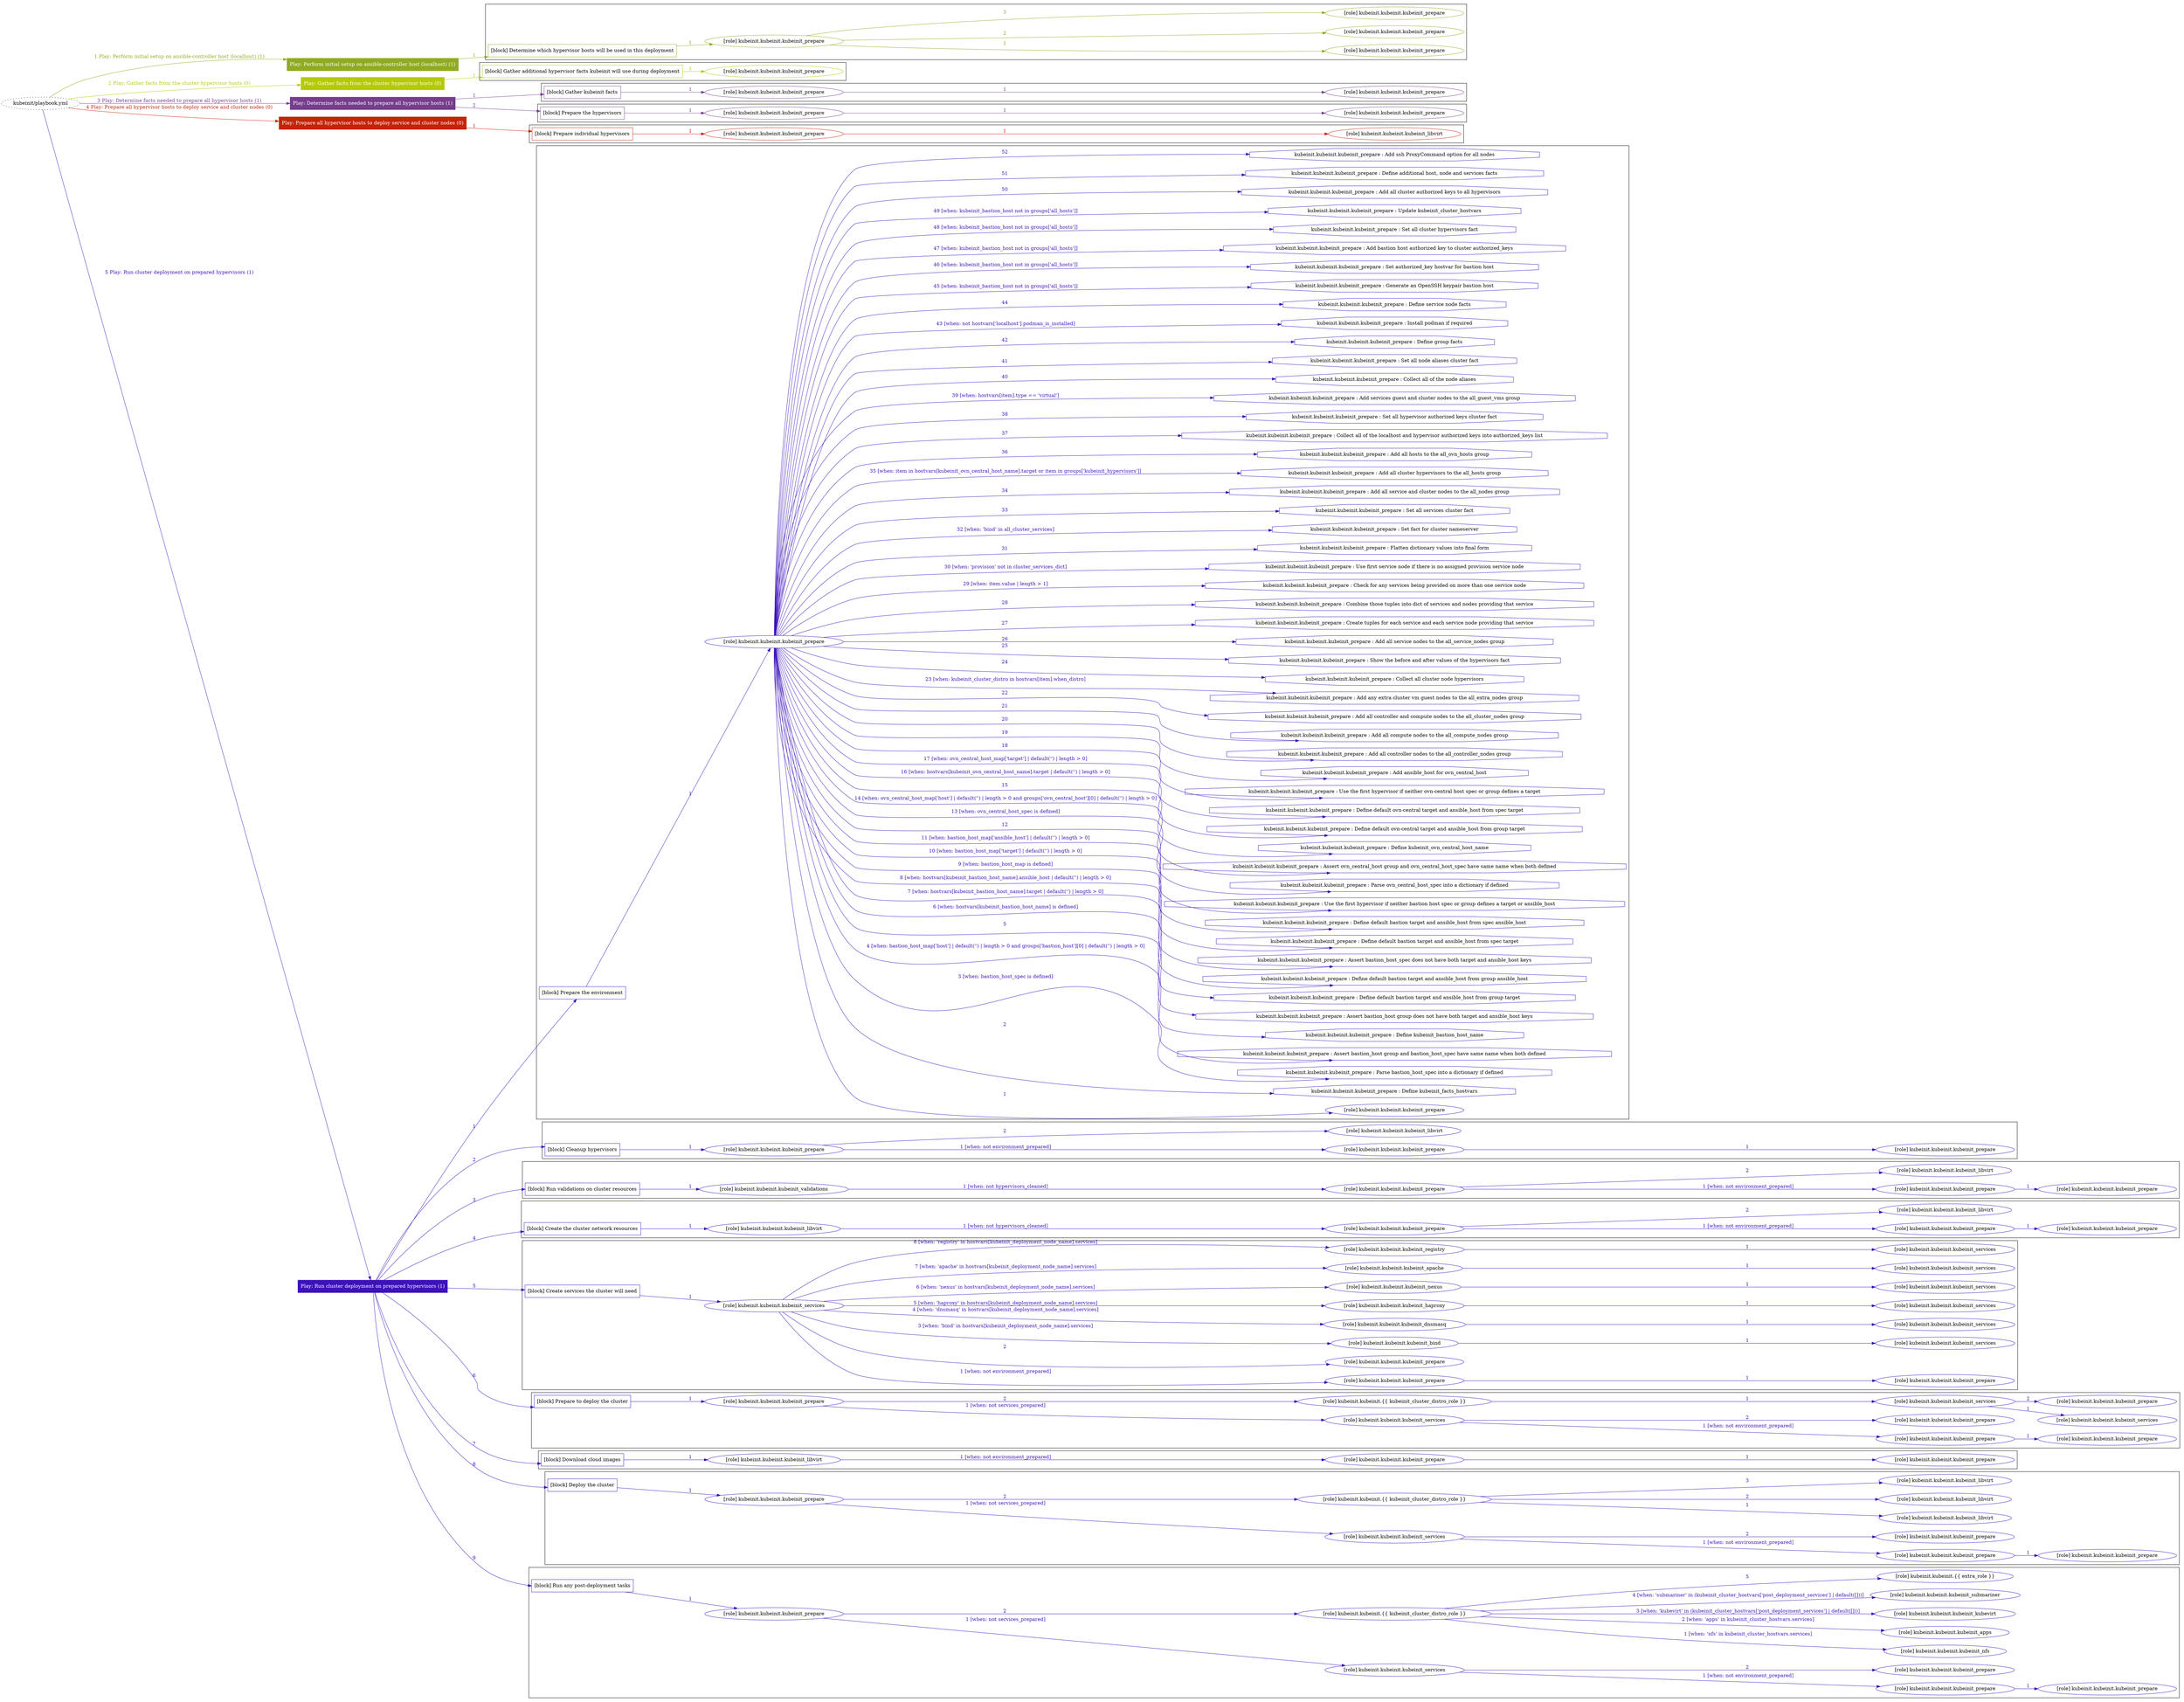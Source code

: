 digraph {
	graph [concentrate=true ordering=in rankdir=LR ratio=fill]
	edge [esep=5 sep=10]
	"kubeinit/playbook.yml" [URL="/home/runner/work/kubeinit/kubeinit/kubeinit/playbook.yml" id=playbook_e7365938 style=dotted]
	"kubeinit/playbook.yml" -> play_81ff979c [label="1 Play: Perform initial setup on ansible-controller host (localhost) (1)" color="#90ab21" fontcolor="#90ab21" id=edge_playbook_e7365938_play_81ff979c labeltooltip="1 Play: Perform initial setup on ansible-controller host (localhost) (1)" tooltip="1 Play: Perform initial setup on ansible-controller host (localhost) (1)"]
	subgraph "Play: Perform initial setup on ansible-controller host (localhost) (1)" {
		play_81ff979c [label="Play: Perform initial setup on ansible-controller host (localhost) (1)" URL="/home/runner/work/kubeinit/kubeinit/kubeinit/playbook.yml" color="#90ab21" fontcolor="#ffffff" id=play_81ff979c shape=box style=filled tooltip=localhost]
		play_81ff979c -> block_9a5b51bb [label=1 color="#90ab21" fontcolor="#90ab21" id=edge_1_play_81ff979c_block_9a5b51bb labeltooltip=1 tooltip=1]
		subgraph cluster_block_9a5b51bb {
			block_9a5b51bb [label="[block] Determine which hypervisor hosts will be used in this deployment" URL="/home/runner/work/kubeinit/kubeinit/kubeinit/playbook.yml" color="#90ab21" id=block_9a5b51bb labeltooltip="Determine which hypervisor hosts will be used in this deployment" shape=box tooltip="Determine which hypervisor hosts will be used in this deployment"]
			block_9a5b51bb -> role_ddbe5428 [label="1 " color="#90ab21" fontcolor="#90ab21" id=edge_1_block_9a5b51bb_role_ddbe5428 labeltooltip="1 " tooltip="1 "]
			subgraph "kubeinit.kubeinit.kubeinit_prepare" {
				role_ddbe5428 [label="[role] kubeinit.kubeinit.kubeinit_prepare" URL="/home/runner/work/kubeinit/kubeinit/kubeinit/playbook.yml" color="#90ab21" id=role_ddbe5428 tooltip="kubeinit.kubeinit.kubeinit_prepare"]
				role_ddbe5428 -> role_ecd86df3 [label="1 " color="#90ab21" fontcolor="#90ab21" id=edge_1_role_ddbe5428_role_ecd86df3 labeltooltip="1 " tooltip="1 "]
				subgraph "kubeinit.kubeinit.kubeinit_prepare" {
					role_ecd86df3 [label="[role] kubeinit.kubeinit.kubeinit_prepare" URL="/home/runner/.ansible/collections/ansible_collections/kubeinit/kubeinit/roles/kubeinit_prepare/tasks/build_hypervisors_group.yml" color="#90ab21" id=role_ecd86df3 tooltip="kubeinit.kubeinit.kubeinit_prepare"]
				}
				role_ddbe5428 -> role_195d498f [label="2 " color="#90ab21" fontcolor="#90ab21" id=edge_2_role_ddbe5428_role_195d498f labeltooltip="2 " tooltip="2 "]
				subgraph "kubeinit.kubeinit.kubeinit_prepare" {
					role_195d498f [label="[role] kubeinit.kubeinit.kubeinit_prepare" URL="/home/runner/.ansible/collections/ansible_collections/kubeinit/kubeinit/roles/kubeinit_prepare/tasks/build_hypervisors_group.yml" color="#90ab21" id=role_195d498f tooltip="kubeinit.kubeinit.kubeinit_prepare"]
				}
				role_ddbe5428 -> role_f4484b66 [label="3 " color="#90ab21" fontcolor="#90ab21" id=edge_3_role_ddbe5428_role_f4484b66 labeltooltip="3 " tooltip="3 "]
				subgraph "kubeinit.kubeinit.kubeinit_prepare" {
					role_f4484b66 [label="[role] kubeinit.kubeinit.kubeinit_prepare" URL="/home/runner/.ansible/collections/ansible_collections/kubeinit/kubeinit/roles/kubeinit_prepare/tasks/build_hypervisors_group.yml" color="#90ab21" id=role_f4484b66 tooltip="kubeinit.kubeinit.kubeinit_prepare"]
				}
			}
		}
	}
	"kubeinit/playbook.yml" -> play_68227ffc [label="2 Play: Gather facts from the cluster hypervisor hosts (0)" color="#b5ca02" fontcolor="#b5ca02" id=edge_playbook_e7365938_play_68227ffc labeltooltip="2 Play: Gather facts from the cluster hypervisor hosts (0)" tooltip="2 Play: Gather facts from the cluster hypervisor hosts (0)"]
	subgraph "Play: Gather facts from the cluster hypervisor hosts (0)" {
		play_68227ffc [label="Play: Gather facts from the cluster hypervisor hosts (0)" URL="/home/runner/work/kubeinit/kubeinit/kubeinit/playbook.yml" color="#b5ca02" fontcolor="#ffffff" id=play_68227ffc shape=box style=filled tooltip="Play: Gather facts from the cluster hypervisor hosts (0)"]
		play_68227ffc -> block_b5ec2e59 [label=1 color="#b5ca02" fontcolor="#b5ca02" id=edge_1_play_68227ffc_block_b5ec2e59 labeltooltip=1 tooltip=1]
		subgraph cluster_block_b5ec2e59 {
			block_b5ec2e59 [label="[block] Gather additional hypervisor facts kubeinit will use during deployment" URL="/home/runner/work/kubeinit/kubeinit/kubeinit/playbook.yml" color="#b5ca02" id=block_b5ec2e59 labeltooltip="Gather additional hypervisor facts kubeinit will use during deployment" shape=box tooltip="Gather additional hypervisor facts kubeinit will use during deployment"]
			block_b5ec2e59 -> role_559c481e [label="1 " color="#b5ca02" fontcolor="#b5ca02" id=edge_1_block_b5ec2e59_role_559c481e labeltooltip="1 " tooltip="1 "]
			subgraph "kubeinit.kubeinit.kubeinit_prepare" {
				role_559c481e [label="[role] kubeinit.kubeinit.kubeinit_prepare" URL="/home/runner/work/kubeinit/kubeinit/kubeinit/playbook.yml" color="#b5ca02" id=role_559c481e tooltip="kubeinit.kubeinit.kubeinit_prepare"]
			}
		}
	}
	"kubeinit/playbook.yml" -> play_c6576a8c [label="3 Play: Determine facts needed to prepare all hypervisor hosts (1)" color="#763e8e" fontcolor="#763e8e" id=edge_playbook_e7365938_play_c6576a8c labeltooltip="3 Play: Determine facts needed to prepare all hypervisor hosts (1)" tooltip="3 Play: Determine facts needed to prepare all hypervisor hosts (1)"]
	subgraph "Play: Determine facts needed to prepare all hypervisor hosts (1)" {
		play_c6576a8c [label="Play: Determine facts needed to prepare all hypervisor hosts (1)" URL="/home/runner/work/kubeinit/kubeinit/kubeinit/playbook.yml" color="#763e8e" fontcolor="#ffffff" id=play_c6576a8c shape=box style=filled tooltip=localhost]
		play_c6576a8c -> block_72a04d81 [label=1 color="#763e8e" fontcolor="#763e8e" id=edge_1_play_c6576a8c_block_72a04d81 labeltooltip=1 tooltip=1]
		subgraph cluster_block_72a04d81 {
			block_72a04d81 [label="[block] Gather kubeinit facts" URL="/home/runner/work/kubeinit/kubeinit/kubeinit/playbook.yml" color="#763e8e" id=block_72a04d81 labeltooltip="Gather kubeinit facts" shape=box tooltip="Gather kubeinit facts"]
			block_72a04d81 -> role_88562874 [label="1 " color="#763e8e" fontcolor="#763e8e" id=edge_1_block_72a04d81_role_88562874 labeltooltip="1 " tooltip="1 "]
			subgraph "kubeinit.kubeinit.kubeinit_prepare" {
				role_88562874 [label="[role] kubeinit.kubeinit.kubeinit_prepare" URL="/home/runner/work/kubeinit/kubeinit/kubeinit/playbook.yml" color="#763e8e" id=role_88562874 tooltip="kubeinit.kubeinit.kubeinit_prepare"]
				role_88562874 -> role_6f73fe06 [label="1 " color="#763e8e" fontcolor="#763e8e" id=edge_1_role_88562874_role_6f73fe06 labeltooltip="1 " tooltip="1 "]
				subgraph "kubeinit.kubeinit.kubeinit_prepare" {
					role_6f73fe06 [label="[role] kubeinit.kubeinit.kubeinit_prepare" URL="/home/runner/.ansible/collections/ansible_collections/kubeinit/kubeinit/roles/kubeinit_prepare/tasks/gather_kubeinit_facts.yml" color="#763e8e" id=role_6f73fe06 tooltip="kubeinit.kubeinit.kubeinit_prepare"]
				}
			}
		}
		play_c6576a8c -> block_b9756109 [label=2 color="#763e8e" fontcolor="#763e8e" id=edge_2_play_c6576a8c_block_b9756109 labeltooltip=2 tooltip=2]
		subgraph cluster_block_b9756109 {
			block_b9756109 [label="[block] Prepare the hypervisors" URL="/home/runner/work/kubeinit/kubeinit/kubeinit/playbook.yml" color="#763e8e" id=block_b9756109 labeltooltip="Prepare the hypervisors" shape=box tooltip="Prepare the hypervisors"]
			block_b9756109 -> role_406c20c7 [label="1 " color="#763e8e" fontcolor="#763e8e" id=edge_1_block_b9756109_role_406c20c7 labeltooltip="1 " tooltip="1 "]
			subgraph "kubeinit.kubeinit.kubeinit_prepare" {
				role_406c20c7 [label="[role] kubeinit.kubeinit.kubeinit_prepare" URL="/home/runner/work/kubeinit/kubeinit/kubeinit/playbook.yml" color="#763e8e" id=role_406c20c7 tooltip="kubeinit.kubeinit.kubeinit_prepare"]
				role_406c20c7 -> role_3bc2f9ad [label="1 " color="#763e8e" fontcolor="#763e8e" id=edge_1_role_406c20c7_role_3bc2f9ad labeltooltip="1 " tooltip="1 "]
				subgraph "kubeinit.kubeinit.kubeinit_prepare" {
					role_3bc2f9ad [label="[role] kubeinit.kubeinit.kubeinit_prepare" URL="/home/runner/.ansible/collections/ansible_collections/kubeinit/kubeinit/roles/kubeinit_prepare/tasks/gather_kubeinit_facts.yml" color="#763e8e" id=role_3bc2f9ad tooltip="kubeinit.kubeinit.kubeinit_prepare"]
				}
			}
		}
	}
	"kubeinit/playbook.yml" -> play_9a933c92 [label="4 Play: Prepare all hypervisor hosts to deploy service and cluster nodes (0)" color="#c42408" fontcolor="#c42408" id=edge_playbook_e7365938_play_9a933c92 labeltooltip="4 Play: Prepare all hypervisor hosts to deploy service and cluster nodes (0)" tooltip="4 Play: Prepare all hypervisor hosts to deploy service and cluster nodes (0)"]
	subgraph "Play: Prepare all hypervisor hosts to deploy service and cluster nodes (0)" {
		play_9a933c92 [label="Play: Prepare all hypervisor hosts to deploy service and cluster nodes (0)" URL="/home/runner/work/kubeinit/kubeinit/kubeinit/playbook.yml" color="#c42408" fontcolor="#ffffff" id=play_9a933c92 shape=box style=filled tooltip="Play: Prepare all hypervisor hosts to deploy service and cluster nodes (0)"]
		play_9a933c92 -> block_79d30513 [label=1 color="#c42408" fontcolor="#c42408" id=edge_1_play_9a933c92_block_79d30513 labeltooltip=1 tooltip=1]
		subgraph cluster_block_79d30513 {
			block_79d30513 [label="[block] Prepare individual hypervisors" URL="/home/runner/work/kubeinit/kubeinit/kubeinit/playbook.yml" color="#c42408" id=block_79d30513 labeltooltip="Prepare individual hypervisors" shape=box tooltip="Prepare individual hypervisors"]
			block_79d30513 -> role_390ae57f [label="1 " color="#c42408" fontcolor="#c42408" id=edge_1_block_79d30513_role_390ae57f labeltooltip="1 " tooltip="1 "]
			subgraph "kubeinit.kubeinit.kubeinit_prepare" {
				role_390ae57f [label="[role] kubeinit.kubeinit.kubeinit_prepare" URL="/home/runner/work/kubeinit/kubeinit/kubeinit/playbook.yml" color="#c42408" id=role_390ae57f tooltip="kubeinit.kubeinit.kubeinit_prepare"]
				role_390ae57f -> role_6233f698 [label="1 " color="#c42408" fontcolor="#c42408" id=edge_1_role_390ae57f_role_6233f698 labeltooltip="1 " tooltip="1 "]
				subgraph "kubeinit.kubeinit.kubeinit_libvirt" {
					role_6233f698 [label="[role] kubeinit.kubeinit.kubeinit_libvirt" URL="/home/runner/.ansible/collections/ansible_collections/kubeinit/kubeinit/roles/kubeinit_prepare/tasks/prepare_hypervisor.yml" color="#c42408" id=role_6233f698 tooltip="kubeinit.kubeinit.kubeinit_libvirt"]
				}
			}
		}
	}
	"kubeinit/playbook.yml" -> play_59de15fb [label="5 Play: Run cluster deployment on prepared hypervisors (1)" color="#3d13b9" fontcolor="#3d13b9" id=edge_playbook_e7365938_play_59de15fb labeltooltip="5 Play: Run cluster deployment on prepared hypervisors (1)" tooltip="5 Play: Run cluster deployment on prepared hypervisors (1)"]
	subgraph "Play: Run cluster deployment on prepared hypervisors (1)" {
		play_59de15fb [label="Play: Run cluster deployment on prepared hypervisors (1)" URL="/home/runner/work/kubeinit/kubeinit/kubeinit/playbook.yml" color="#3d13b9" fontcolor="#ffffff" id=play_59de15fb shape=box style=filled tooltip=localhost]
		play_59de15fb -> block_cc9fb4b9 [label=1 color="#3d13b9" fontcolor="#3d13b9" id=edge_1_play_59de15fb_block_cc9fb4b9 labeltooltip=1 tooltip=1]
		subgraph cluster_block_cc9fb4b9 {
			block_cc9fb4b9 [label="[block] Prepare the environment" URL="/home/runner/work/kubeinit/kubeinit/kubeinit/playbook.yml" color="#3d13b9" id=block_cc9fb4b9 labeltooltip="Prepare the environment" shape=box tooltip="Prepare the environment"]
			block_cc9fb4b9 -> role_274b4d97 [label="1 " color="#3d13b9" fontcolor="#3d13b9" id=edge_1_block_cc9fb4b9_role_274b4d97 labeltooltip="1 " tooltip="1 "]
			subgraph "kubeinit.kubeinit.kubeinit_prepare" {
				role_274b4d97 [label="[role] kubeinit.kubeinit.kubeinit_prepare" URL="/home/runner/work/kubeinit/kubeinit/kubeinit/playbook.yml" color="#3d13b9" id=role_274b4d97 tooltip="kubeinit.kubeinit.kubeinit_prepare"]
				role_274b4d97 -> role_41eff8dd [label="1 " color="#3d13b9" fontcolor="#3d13b9" id=edge_1_role_274b4d97_role_41eff8dd labeltooltip="1 " tooltip="1 "]
				subgraph "kubeinit.kubeinit.kubeinit_prepare" {
					role_41eff8dd [label="[role] kubeinit.kubeinit.kubeinit_prepare" URL="/home/runner/.ansible/collections/ansible_collections/kubeinit/kubeinit/roles/kubeinit_prepare/tasks/gather_kubeinit_facts.yml" color="#3d13b9" id=role_41eff8dd tooltip="kubeinit.kubeinit.kubeinit_prepare"]
				}
				task_c9cb2dd5 [label="kubeinit.kubeinit.kubeinit_prepare : Define kubeinit_facts_hostvars" URL="/home/runner/.ansible/collections/ansible_collections/kubeinit/kubeinit/roles/kubeinit_prepare/tasks/main.yml" color="#3d13b9" id=task_c9cb2dd5 shape=octagon tooltip="kubeinit.kubeinit.kubeinit_prepare : Define kubeinit_facts_hostvars"]
				role_274b4d97 -> task_c9cb2dd5 [label="2 " color="#3d13b9" fontcolor="#3d13b9" id=edge_2_role_274b4d97_task_c9cb2dd5 labeltooltip="2 " tooltip="2 "]
				task_2d58f64f [label="kubeinit.kubeinit.kubeinit_prepare : Parse bastion_host_spec into a dictionary if defined" URL="/home/runner/.ansible/collections/ansible_collections/kubeinit/kubeinit/roles/kubeinit_prepare/tasks/main.yml" color="#3d13b9" id=task_2d58f64f shape=octagon tooltip="kubeinit.kubeinit.kubeinit_prepare : Parse bastion_host_spec into a dictionary if defined"]
				role_274b4d97 -> task_2d58f64f [label="3 [when: bastion_host_spec is defined]" color="#3d13b9" fontcolor="#3d13b9" id=edge_3_role_274b4d97_task_2d58f64f labeltooltip="3 [when: bastion_host_spec is defined]" tooltip="3 [when: bastion_host_spec is defined]"]
				task_57514c94 [label="kubeinit.kubeinit.kubeinit_prepare : Assert bastion_host group and bastion_host_spec have same name when both defined" URL="/home/runner/.ansible/collections/ansible_collections/kubeinit/kubeinit/roles/kubeinit_prepare/tasks/main.yml" color="#3d13b9" id=task_57514c94 shape=octagon tooltip="kubeinit.kubeinit.kubeinit_prepare : Assert bastion_host group and bastion_host_spec have same name when both defined"]
				role_274b4d97 -> task_57514c94 [label="4 [when: bastion_host_map['host'] | default('') | length > 0 and groups['bastion_host'][0] | default('') | length > 0]" color="#3d13b9" fontcolor="#3d13b9" id=edge_4_role_274b4d97_task_57514c94 labeltooltip="4 [when: bastion_host_map['host'] | default('') | length > 0 and groups['bastion_host'][0] | default('') | length > 0]" tooltip="4 [when: bastion_host_map['host'] | default('') | length > 0 and groups['bastion_host'][0] | default('') | length > 0]"]
				task_8be2d82b [label="kubeinit.kubeinit.kubeinit_prepare : Define kubeinit_bastion_host_name" URL="/home/runner/.ansible/collections/ansible_collections/kubeinit/kubeinit/roles/kubeinit_prepare/tasks/main.yml" color="#3d13b9" id=task_8be2d82b shape=octagon tooltip="kubeinit.kubeinit.kubeinit_prepare : Define kubeinit_bastion_host_name"]
				role_274b4d97 -> task_8be2d82b [label="5 " color="#3d13b9" fontcolor="#3d13b9" id=edge_5_role_274b4d97_task_8be2d82b labeltooltip="5 " tooltip="5 "]
				task_556e81d8 [label="kubeinit.kubeinit.kubeinit_prepare : Assert bastion_host group does not have both target and ansible_host keys" URL="/home/runner/.ansible/collections/ansible_collections/kubeinit/kubeinit/roles/kubeinit_prepare/tasks/main.yml" color="#3d13b9" id=task_556e81d8 shape=octagon tooltip="kubeinit.kubeinit.kubeinit_prepare : Assert bastion_host group does not have both target and ansible_host keys"]
				role_274b4d97 -> task_556e81d8 [label="6 [when: hostvars[kubeinit_bastion_host_name] is defined]" color="#3d13b9" fontcolor="#3d13b9" id=edge_6_role_274b4d97_task_556e81d8 labeltooltip="6 [when: hostvars[kubeinit_bastion_host_name] is defined]" tooltip="6 [when: hostvars[kubeinit_bastion_host_name] is defined]"]
				task_6c6abf77 [label="kubeinit.kubeinit.kubeinit_prepare : Define default bastion target and ansible_host from group target" URL="/home/runner/.ansible/collections/ansible_collections/kubeinit/kubeinit/roles/kubeinit_prepare/tasks/main.yml" color="#3d13b9" id=task_6c6abf77 shape=octagon tooltip="kubeinit.kubeinit.kubeinit_prepare : Define default bastion target and ansible_host from group target"]
				role_274b4d97 -> task_6c6abf77 [label="7 [when: hostvars[kubeinit_bastion_host_name].target | default('') | length > 0]" color="#3d13b9" fontcolor="#3d13b9" id=edge_7_role_274b4d97_task_6c6abf77 labeltooltip="7 [when: hostvars[kubeinit_bastion_host_name].target | default('') | length > 0]" tooltip="7 [when: hostvars[kubeinit_bastion_host_name].target | default('') | length > 0]"]
				task_d54f7c18 [label="kubeinit.kubeinit.kubeinit_prepare : Define default bastion target and ansible_host from group ansible_host" URL="/home/runner/.ansible/collections/ansible_collections/kubeinit/kubeinit/roles/kubeinit_prepare/tasks/main.yml" color="#3d13b9" id=task_d54f7c18 shape=octagon tooltip="kubeinit.kubeinit.kubeinit_prepare : Define default bastion target and ansible_host from group ansible_host"]
				role_274b4d97 -> task_d54f7c18 [label="8 [when: hostvars[kubeinit_bastion_host_name].ansible_host | default('') | length > 0]" color="#3d13b9" fontcolor="#3d13b9" id=edge_8_role_274b4d97_task_d54f7c18 labeltooltip="8 [when: hostvars[kubeinit_bastion_host_name].ansible_host | default('') | length > 0]" tooltip="8 [when: hostvars[kubeinit_bastion_host_name].ansible_host | default('') | length > 0]"]
				task_1e8b1e00 [label="kubeinit.kubeinit.kubeinit_prepare : Assert bastion_host_spec does not have both target and ansible_host keys" URL="/home/runner/.ansible/collections/ansible_collections/kubeinit/kubeinit/roles/kubeinit_prepare/tasks/main.yml" color="#3d13b9" id=task_1e8b1e00 shape=octagon tooltip="kubeinit.kubeinit.kubeinit_prepare : Assert bastion_host_spec does not have both target and ansible_host keys"]
				role_274b4d97 -> task_1e8b1e00 [label="9 [when: bastion_host_map is defined]" color="#3d13b9" fontcolor="#3d13b9" id=edge_9_role_274b4d97_task_1e8b1e00 labeltooltip="9 [when: bastion_host_map is defined]" tooltip="9 [when: bastion_host_map is defined]"]
				task_4cbeb5f8 [label="kubeinit.kubeinit.kubeinit_prepare : Define default bastion target and ansible_host from spec target" URL="/home/runner/.ansible/collections/ansible_collections/kubeinit/kubeinit/roles/kubeinit_prepare/tasks/main.yml" color="#3d13b9" id=task_4cbeb5f8 shape=octagon tooltip="kubeinit.kubeinit.kubeinit_prepare : Define default bastion target and ansible_host from spec target"]
				role_274b4d97 -> task_4cbeb5f8 [label="10 [when: bastion_host_map['target'] | default('') | length > 0]" color="#3d13b9" fontcolor="#3d13b9" id=edge_10_role_274b4d97_task_4cbeb5f8 labeltooltip="10 [when: bastion_host_map['target'] | default('') | length > 0]" tooltip="10 [when: bastion_host_map['target'] | default('') | length > 0]"]
				task_e449fc64 [label="kubeinit.kubeinit.kubeinit_prepare : Define default bastion target and ansible_host from spec ansible_host" URL="/home/runner/.ansible/collections/ansible_collections/kubeinit/kubeinit/roles/kubeinit_prepare/tasks/main.yml" color="#3d13b9" id=task_e449fc64 shape=octagon tooltip="kubeinit.kubeinit.kubeinit_prepare : Define default bastion target and ansible_host from spec ansible_host"]
				role_274b4d97 -> task_e449fc64 [label="11 [when: bastion_host_map['ansible_host'] | default('') | length > 0]" color="#3d13b9" fontcolor="#3d13b9" id=edge_11_role_274b4d97_task_e449fc64 labeltooltip="11 [when: bastion_host_map['ansible_host'] | default('') | length > 0]" tooltip="11 [when: bastion_host_map['ansible_host'] | default('') | length > 0]"]
				task_bc4f74fe [label="kubeinit.kubeinit.kubeinit_prepare : Use the first hypervisor if neither bastion host spec or group defines a target or ansible_host" URL="/home/runner/.ansible/collections/ansible_collections/kubeinit/kubeinit/roles/kubeinit_prepare/tasks/main.yml" color="#3d13b9" id=task_bc4f74fe shape=octagon tooltip="kubeinit.kubeinit.kubeinit_prepare : Use the first hypervisor if neither bastion host spec or group defines a target or ansible_host"]
				role_274b4d97 -> task_bc4f74fe [label="12 " color="#3d13b9" fontcolor="#3d13b9" id=edge_12_role_274b4d97_task_bc4f74fe labeltooltip="12 " tooltip="12 "]
				task_388e77da [label="kubeinit.kubeinit.kubeinit_prepare : Parse ovn_central_host_spec into a dictionary if defined" URL="/home/runner/.ansible/collections/ansible_collections/kubeinit/kubeinit/roles/kubeinit_prepare/tasks/main.yml" color="#3d13b9" id=task_388e77da shape=octagon tooltip="kubeinit.kubeinit.kubeinit_prepare : Parse ovn_central_host_spec into a dictionary if defined"]
				role_274b4d97 -> task_388e77da [label="13 [when: ovn_central_host_spec is defined]" color="#3d13b9" fontcolor="#3d13b9" id=edge_13_role_274b4d97_task_388e77da labeltooltip="13 [when: ovn_central_host_spec is defined]" tooltip="13 [when: ovn_central_host_spec is defined]"]
				task_1f3d7349 [label="kubeinit.kubeinit.kubeinit_prepare : Assert ovn_central_host group and ovn_central_host_spec have same name when both defined" URL="/home/runner/.ansible/collections/ansible_collections/kubeinit/kubeinit/roles/kubeinit_prepare/tasks/main.yml" color="#3d13b9" id=task_1f3d7349 shape=octagon tooltip="kubeinit.kubeinit.kubeinit_prepare : Assert ovn_central_host group and ovn_central_host_spec have same name when both defined"]
				role_274b4d97 -> task_1f3d7349 [label="14 [when: ovn_central_host_map['host'] | default('') | length > 0 and groups['ovn_central_host'][0] | default('') | length > 0]" color="#3d13b9" fontcolor="#3d13b9" id=edge_14_role_274b4d97_task_1f3d7349 labeltooltip="14 [when: ovn_central_host_map['host'] | default('') | length > 0 and groups['ovn_central_host'][0] | default('') | length > 0]" tooltip="14 [when: ovn_central_host_map['host'] | default('') | length > 0 and groups['ovn_central_host'][0] | default('') | length > 0]"]
				task_95d76601 [label="kubeinit.kubeinit.kubeinit_prepare : Define kubeinit_ovn_central_host_name" URL="/home/runner/.ansible/collections/ansible_collections/kubeinit/kubeinit/roles/kubeinit_prepare/tasks/main.yml" color="#3d13b9" id=task_95d76601 shape=octagon tooltip="kubeinit.kubeinit.kubeinit_prepare : Define kubeinit_ovn_central_host_name"]
				role_274b4d97 -> task_95d76601 [label="15 " color="#3d13b9" fontcolor="#3d13b9" id=edge_15_role_274b4d97_task_95d76601 labeltooltip="15 " tooltip="15 "]
				task_69cabd0a [label="kubeinit.kubeinit.kubeinit_prepare : Define default ovn-central target and ansible_host from group target" URL="/home/runner/.ansible/collections/ansible_collections/kubeinit/kubeinit/roles/kubeinit_prepare/tasks/main.yml" color="#3d13b9" id=task_69cabd0a shape=octagon tooltip="kubeinit.kubeinit.kubeinit_prepare : Define default ovn-central target and ansible_host from group target"]
				role_274b4d97 -> task_69cabd0a [label="16 [when: hostvars[kubeinit_ovn_central_host_name].target | default('') | length > 0]" color="#3d13b9" fontcolor="#3d13b9" id=edge_16_role_274b4d97_task_69cabd0a labeltooltip="16 [when: hostvars[kubeinit_ovn_central_host_name].target | default('') | length > 0]" tooltip="16 [when: hostvars[kubeinit_ovn_central_host_name].target | default('') | length > 0]"]
				task_ca3f1ba0 [label="kubeinit.kubeinit.kubeinit_prepare : Define default ovn-central target and ansible_host from spec target" URL="/home/runner/.ansible/collections/ansible_collections/kubeinit/kubeinit/roles/kubeinit_prepare/tasks/main.yml" color="#3d13b9" id=task_ca3f1ba0 shape=octagon tooltip="kubeinit.kubeinit.kubeinit_prepare : Define default ovn-central target and ansible_host from spec target"]
				role_274b4d97 -> task_ca3f1ba0 [label="17 [when: ovn_central_host_map['target'] | default('') | length > 0]" color="#3d13b9" fontcolor="#3d13b9" id=edge_17_role_274b4d97_task_ca3f1ba0 labeltooltip="17 [when: ovn_central_host_map['target'] | default('') | length > 0]" tooltip="17 [when: ovn_central_host_map['target'] | default('') | length > 0]"]
				task_289b28ef [label="kubeinit.kubeinit.kubeinit_prepare : Use the first hypervisor if neither ovn-central host spec or group defines a target" URL="/home/runner/.ansible/collections/ansible_collections/kubeinit/kubeinit/roles/kubeinit_prepare/tasks/main.yml" color="#3d13b9" id=task_289b28ef shape=octagon tooltip="kubeinit.kubeinit.kubeinit_prepare : Use the first hypervisor if neither ovn-central host spec or group defines a target"]
				role_274b4d97 -> task_289b28ef [label="18 " color="#3d13b9" fontcolor="#3d13b9" id=edge_18_role_274b4d97_task_289b28ef labeltooltip="18 " tooltip="18 "]
				task_e3e6c970 [label="kubeinit.kubeinit.kubeinit_prepare : Add ansible_host for ovn_central_host" URL="/home/runner/.ansible/collections/ansible_collections/kubeinit/kubeinit/roles/kubeinit_prepare/tasks/main.yml" color="#3d13b9" id=task_e3e6c970 shape=octagon tooltip="kubeinit.kubeinit.kubeinit_prepare : Add ansible_host for ovn_central_host"]
				role_274b4d97 -> task_e3e6c970 [label="19 " color="#3d13b9" fontcolor="#3d13b9" id=edge_19_role_274b4d97_task_e3e6c970 labeltooltip="19 " tooltip="19 "]
				task_90b14143 [label="kubeinit.kubeinit.kubeinit_prepare : Add all controller nodes to the all_controller_nodes group" URL="/home/runner/.ansible/collections/ansible_collections/kubeinit/kubeinit/roles/kubeinit_prepare/tasks/prepare_groups.yml" color="#3d13b9" id=task_90b14143 shape=octagon tooltip="kubeinit.kubeinit.kubeinit_prepare : Add all controller nodes to the all_controller_nodes group"]
				role_274b4d97 -> task_90b14143 [label="20 " color="#3d13b9" fontcolor="#3d13b9" id=edge_20_role_274b4d97_task_90b14143 labeltooltip="20 " tooltip="20 "]
				task_f6e4dd3a [label="kubeinit.kubeinit.kubeinit_prepare : Add all compute nodes to the all_compute_nodes group" URL="/home/runner/.ansible/collections/ansible_collections/kubeinit/kubeinit/roles/kubeinit_prepare/tasks/prepare_groups.yml" color="#3d13b9" id=task_f6e4dd3a shape=octagon tooltip="kubeinit.kubeinit.kubeinit_prepare : Add all compute nodes to the all_compute_nodes group"]
				role_274b4d97 -> task_f6e4dd3a [label="21 " color="#3d13b9" fontcolor="#3d13b9" id=edge_21_role_274b4d97_task_f6e4dd3a labeltooltip="21 " tooltip="21 "]
				task_65222fc6 [label="kubeinit.kubeinit.kubeinit_prepare : Add all controller and compute nodes to the all_cluster_nodes group" URL="/home/runner/.ansible/collections/ansible_collections/kubeinit/kubeinit/roles/kubeinit_prepare/tasks/prepare_groups.yml" color="#3d13b9" id=task_65222fc6 shape=octagon tooltip="kubeinit.kubeinit.kubeinit_prepare : Add all controller and compute nodes to the all_cluster_nodes group"]
				role_274b4d97 -> task_65222fc6 [label="22 " color="#3d13b9" fontcolor="#3d13b9" id=edge_22_role_274b4d97_task_65222fc6 labeltooltip="22 " tooltip="22 "]
				task_66448092 [label="kubeinit.kubeinit.kubeinit_prepare : Add any extra cluster vm guest nodes to the all_extra_nodes group" URL="/home/runner/.ansible/collections/ansible_collections/kubeinit/kubeinit/roles/kubeinit_prepare/tasks/prepare_groups.yml" color="#3d13b9" id=task_66448092 shape=octagon tooltip="kubeinit.kubeinit.kubeinit_prepare : Add any extra cluster vm guest nodes to the all_extra_nodes group"]
				role_274b4d97 -> task_66448092 [label="23 [when: kubeinit_cluster_distro in hostvars[item].when_distro]" color="#3d13b9" fontcolor="#3d13b9" id=edge_23_role_274b4d97_task_66448092 labeltooltip="23 [when: kubeinit_cluster_distro in hostvars[item].when_distro]" tooltip="23 [when: kubeinit_cluster_distro in hostvars[item].when_distro]"]
				task_415c9ea5 [label="kubeinit.kubeinit.kubeinit_prepare : Collect all cluster node hypervisors" URL="/home/runner/.ansible/collections/ansible_collections/kubeinit/kubeinit/roles/kubeinit_prepare/tasks/prepare_groups.yml" color="#3d13b9" id=task_415c9ea5 shape=octagon tooltip="kubeinit.kubeinit.kubeinit_prepare : Collect all cluster node hypervisors"]
				role_274b4d97 -> task_415c9ea5 [label="24 " color="#3d13b9" fontcolor="#3d13b9" id=edge_24_role_274b4d97_task_415c9ea5 labeltooltip="24 " tooltip="24 "]
				task_bc1e90c2 [label="kubeinit.kubeinit.kubeinit_prepare : Show the before and after values of the hypervisors fact" URL="/home/runner/.ansible/collections/ansible_collections/kubeinit/kubeinit/roles/kubeinit_prepare/tasks/prepare_groups.yml" color="#3d13b9" id=task_bc1e90c2 shape=octagon tooltip="kubeinit.kubeinit.kubeinit_prepare : Show the before and after values of the hypervisors fact"]
				role_274b4d97 -> task_bc1e90c2 [label="25 " color="#3d13b9" fontcolor="#3d13b9" id=edge_25_role_274b4d97_task_bc1e90c2 labeltooltip="25 " tooltip="25 "]
				task_7b9ffaf5 [label="kubeinit.kubeinit.kubeinit_prepare : Add all service nodes to the all_service_nodes group" URL="/home/runner/.ansible/collections/ansible_collections/kubeinit/kubeinit/roles/kubeinit_prepare/tasks/prepare_groups.yml" color="#3d13b9" id=task_7b9ffaf5 shape=octagon tooltip="kubeinit.kubeinit.kubeinit_prepare : Add all service nodes to the all_service_nodes group"]
				role_274b4d97 -> task_7b9ffaf5 [label="26 " color="#3d13b9" fontcolor="#3d13b9" id=edge_26_role_274b4d97_task_7b9ffaf5 labeltooltip="26 " tooltip="26 "]
				task_11a342fa [label="kubeinit.kubeinit.kubeinit_prepare : Create tuples for each service and each service node providing that service" URL="/home/runner/.ansible/collections/ansible_collections/kubeinit/kubeinit/roles/kubeinit_prepare/tasks/prepare_groups.yml" color="#3d13b9" id=task_11a342fa shape=octagon tooltip="kubeinit.kubeinit.kubeinit_prepare : Create tuples for each service and each service node providing that service"]
				role_274b4d97 -> task_11a342fa [label="27 " color="#3d13b9" fontcolor="#3d13b9" id=edge_27_role_274b4d97_task_11a342fa labeltooltip="27 " tooltip="27 "]
				task_01464ffe [label="kubeinit.kubeinit.kubeinit_prepare : Combine those tuples into dict of services and nodes providing that service" URL="/home/runner/.ansible/collections/ansible_collections/kubeinit/kubeinit/roles/kubeinit_prepare/tasks/prepare_groups.yml" color="#3d13b9" id=task_01464ffe shape=octagon tooltip="kubeinit.kubeinit.kubeinit_prepare : Combine those tuples into dict of services and nodes providing that service"]
				role_274b4d97 -> task_01464ffe [label="28 " color="#3d13b9" fontcolor="#3d13b9" id=edge_28_role_274b4d97_task_01464ffe labeltooltip="28 " tooltip="28 "]
				task_e574983f [label="kubeinit.kubeinit.kubeinit_prepare : Check for any services being provided on more than one service node" URL="/home/runner/.ansible/collections/ansible_collections/kubeinit/kubeinit/roles/kubeinit_prepare/tasks/prepare_groups.yml" color="#3d13b9" id=task_e574983f shape=octagon tooltip="kubeinit.kubeinit.kubeinit_prepare : Check for any services being provided on more than one service node"]
				role_274b4d97 -> task_e574983f [label="29 [when: item.value | length > 1]" color="#3d13b9" fontcolor="#3d13b9" id=edge_29_role_274b4d97_task_e574983f labeltooltip="29 [when: item.value | length > 1]" tooltip="29 [when: item.value | length > 1]"]
				task_68773f3d [label="kubeinit.kubeinit.kubeinit_prepare : Use first service node if there is no assigned provision service node" URL="/home/runner/.ansible/collections/ansible_collections/kubeinit/kubeinit/roles/kubeinit_prepare/tasks/prepare_groups.yml" color="#3d13b9" id=task_68773f3d shape=octagon tooltip="kubeinit.kubeinit.kubeinit_prepare : Use first service node if there is no assigned provision service node"]
				role_274b4d97 -> task_68773f3d [label="30 [when: 'provision' not in cluster_services_dict]" color="#3d13b9" fontcolor="#3d13b9" id=edge_30_role_274b4d97_task_68773f3d labeltooltip="30 [when: 'provision' not in cluster_services_dict]" tooltip="30 [when: 'provision' not in cluster_services_dict]"]
				task_96ee5068 [label="kubeinit.kubeinit.kubeinit_prepare : Flatten dictionary values into final form" URL="/home/runner/.ansible/collections/ansible_collections/kubeinit/kubeinit/roles/kubeinit_prepare/tasks/prepare_groups.yml" color="#3d13b9" id=task_96ee5068 shape=octagon tooltip="kubeinit.kubeinit.kubeinit_prepare : Flatten dictionary values into final form"]
				role_274b4d97 -> task_96ee5068 [label="31 " color="#3d13b9" fontcolor="#3d13b9" id=edge_31_role_274b4d97_task_96ee5068 labeltooltip="31 " tooltip="31 "]
				task_f22641df [label="kubeinit.kubeinit.kubeinit_prepare : Set fact for cluster nameserver" URL="/home/runner/.ansible/collections/ansible_collections/kubeinit/kubeinit/roles/kubeinit_prepare/tasks/prepare_groups.yml" color="#3d13b9" id=task_f22641df shape=octagon tooltip="kubeinit.kubeinit.kubeinit_prepare : Set fact for cluster nameserver"]
				role_274b4d97 -> task_f22641df [label="32 [when: 'bind' in all_cluster_services]" color="#3d13b9" fontcolor="#3d13b9" id=edge_32_role_274b4d97_task_f22641df labeltooltip="32 [when: 'bind' in all_cluster_services]" tooltip="32 [when: 'bind' in all_cluster_services]"]
				task_76c2f55a [label="kubeinit.kubeinit.kubeinit_prepare : Set all services cluster fact" URL="/home/runner/.ansible/collections/ansible_collections/kubeinit/kubeinit/roles/kubeinit_prepare/tasks/prepare_groups.yml" color="#3d13b9" id=task_76c2f55a shape=octagon tooltip="kubeinit.kubeinit.kubeinit_prepare : Set all services cluster fact"]
				role_274b4d97 -> task_76c2f55a [label="33 " color="#3d13b9" fontcolor="#3d13b9" id=edge_33_role_274b4d97_task_76c2f55a labeltooltip="33 " tooltip="33 "]
				task_9f6a0369 [label="kubeinit.kubeinit.kubeinit_prepare : Add all service and cluster nodes to the all_nodes group" URL="/home/runner/.ansible/collections/ansible_collections/kubeinit/kubeinit/roles/kubeinit_prepare/tasks/prepare_groups.yml" color="#3d13b9" id=task_9f6a0369 shape=octagon tooltip="kubeinit.kubeinit.kubeinit_prepare : Add all service and cluster nodes to the all_nodes group"]
				role_274b4d97 -> task_9f6a0369 [label="34 " color="#3d13b9" fontcolor="#3d13b9" id=edge_34_role_274b4d97_task_9f6a0369 labeltooltip="34 " tooltip="34 "]
				task_968e0c8b [label="kubeinit.kubeinit.kubeinit_prepare : Add all cluster hypervisors to the all_hosts group" URL="/home/runner/.ansible/collections/ansible_collections/kubeinit/kubeinit/roles/kubeinit_prepare/tasks/prepare_groups.yml" color="#3d13b9" id=task_968e0c8b shape=octagon tooltip="kubeinit.kubeinit.kubeinit_prepare : Add all cluster hypervisors to the all_hosts group"]
				role_274b4d97 -> task_968e0c8b [label="35 [when: item in hostvars[kubeinit_ovn_central_host_name].target or item in groups['kubeinit_hypervisors']]" color="#3d13b9" fontcolor="#3d13b9" id=edge_35_role_274b4d97_task_968e0c8b labeltooltip="35 [when: item in hostvars[kubeinit_ovn_central_host_name].target or item in groups['kubeinit_hypervisors']]" tooltip="35 [when: item in hostvars[kubeinit_ovn_central_host_name].target or item in groups['kubeinit_hypervisors']]"]
				task_881a9214 [label="kubeinit.kubeinit.kubeinit_prepare : Add all hosts to the all_ovn_hosts group" URL="/home/runner/.ansible/collections/ansible_collections/kubeinit/kubeinit/roles/kubeinit_prepare/tasks/prepare_groups.yml" color="#3d13b9" id=task_881a9214 shape=octagon tooltip="kubeinit.kubeinit.kubeinit_prepare : Add all hosts to the all_ovn_hosts group"]
				role_274b4d97 -> task_881a9214 [label="36 " color="#3d13b9" fontcolor="#3d13b9" id=edge_36_role_274b4d97_task_881a9214 labeltooltip="36 " tooltip="36 "]
				task_99ca5938 [label="kubeinit.kubeinit.kubeinit_prepare : Collect all of the localhost and hypervisor authorized keys into authorized_keys list" URL="/home/runner/.ansible/collections/ansible_collections/kubeinit/kubeinit/roles/kubeinit_prepare/tasks/prepare_groups.yml" color="#3d13b9" id=task_99ca5938 shape=octagon tooltip="kubeinit.kubeinit.kubeinit_prepare : Collect all of the localhost and hypervisor authorized keys into authorized_keys list"]
				role_274b4d97 -> task_99ca5938 [label="37 " color="#3d13b9" fontcolor="#3d13b9" id=edge_37_role_274b4d97_task_99ca5938 labeltooltip="37 " tooltip="37 "]
				task_8fee04e6 [label="kubeinit.kubeinit.kubeinit_prepare : Set all hypervisor authorized keys cluster fact" URL="/home/runner/.ansible/collections/ansible_collections/kubeinit/kubeinit/roles/kubeinit_prepare/tasks/prepare_groups.yml" color="#3d13b9" id=task_8fee04e6 shape=octagon tooltip="kubeinit.kubeinit.kubeinit_prepare : Set all hypervisor authorized keys cluster fact"]
				role_274b4d97 -> task_8fee04e6 [label="38 " color="#3d13b9" fontcolor="#3d13b9" id=edge_38_role_274b4d97_task_8fee04e6 labeltooltip="38 " tooltip="38 "]
				task_d9eccff2 [label="kubeinit.kubeinit.kubeinit_prepare : Add services guest and cluster nodes to the all_guest_vms group" URL="/home/runner/.ansible/collections/ansible_collections/kubeinit/kubeinit/roles/kubeinit_prepare/tasks/prepare_groups.yml" color="#3d13b9" id=task_d9eccff2 shape=octagon tooltip="kubeinit.kubeinit.kubeinit_prepare : Add services guest and cluster nodes to the all_guest_vms group"]
				role_274b4d97 -> task_d9eccff2 [label="39 [when: hostvars[item].type == 'virtual']" color="#3d13b9" fontcolor="#3d13b9" id=edge_39_role_274b4d97_task_d9eccff2 labeltooltip="39 [when: hostvars[item].type == 'virtual']" tooltip="39 [when: hostvars[item].type == 'virtual']"]
				task_e916ff9d [label="kubeinit.kubeinit.kubeinit_prepare : Collect all of the node aliases" URL="/home/runner/.ansible/collections/ansible_collections/kubeinit/kubeinit/roles/kubeinit_prepare/tasks/prepare_groups.yml" color="#3d13b9" id=task_e916ff9d shape=octagon tooltip="kubeinit.kubeinit.kubeinit_prepare : Collect all of the node aliases"]
				role_274b4d97 -> task_e916ff9d [label="40 " color="#3d13b9" fontcolor="#3d13b9" id=edge_40_role_274b4d97_task_e916ff9d labeltooltip="40 " tooltip="40 "]
				task_1c7e7a35 [label="kubeinit.kubeinit.kubeinit_prepare : Set all node aliases cluster fact" URL="/home/runner/.ansible/collections/ansible_collections/kubeinit/kubeinit/roles/kubeinit_prepare/tasks/prepare_groups.yml" color="#3d13b9" id=task_1c7e7a35 shape=octagon tooltip="kubeinit.kubeinit.kubeinit_prepare : Set all node aliases cluster fact"]
				role_274b4d97 -> task_1c7e7a35 [label="41 " color="#3d13b9" fontcolor="#3d13b9" id=edge_41_role_274b4d97_task_1c7e7a35 labeltooltip="41 " tooltip="41 "]
				task_90a7767c [label="kubeinit.kubeinit.kubeinit_prepare : Define group facts" URL="/home/runner/.ansible/collections/ansible_collections/kubeinit/kubeinit/roles/kubeinit_prepare/tasks/main.yml" color="#3d13b9" id=task_90a7767c shape=octagon tooltip="kubeinit.kubeinit.kubeinit_prepare : Define group facts"]
				role_274b4d97 -> task_90a7767c [label="42 " color="#3d13b9" fontcolor="#3d13b9" id=edge_42_role_274b4d97_task_90a7767c labeltooltip="42 " tooltip="42 "]
				task_38f78ae5 [label="kubeinit.kubeinit.kubeinit_prepare : Install podman if required" URL="/home/runner/.ansible/collections/ansible_collections/kubeinit/kubeinit/roles/kubeinit_prepare/tasks/main.yml" color="#3d13b9" id=task_38f78ae5 shape=octagon tooltip="kubeinit.kubeinit.kubeinit_prepare : Install podman if required"]
				role_274b4d97 -> task_38f78ae5 [label="43 [when: not hostvars['localhost'].podman_is_installed]" color="#3d13b9" fontcolor="#3d13b9" id=edge_43_role_274b4d97_task_38f78ae5 labeltooltip="43 [when: not hostvars['localhost'].podman_is_installed]" tooltip="43 [when: not hostvars['localhost'].podman_is_installed]"]
				task_38a23872 [label="kubeinit.kubeinit.kubeinit_prepare : Define service node facts" URL="/home/runner/.ansible/collections/ansible_collections/kubeinit/kubeinit/roles/kubeinit_prepare/tasks/main.yml" color="#3d13b9" id=task_38a23872 shape=octagon tooltip="kubeinit.kubeinit.kubeinit_prepare : Define service node facts"]
				role_274b4d97 -> task_38a23872 [label="44 " color="#3d13b9" fontcolor="#3d13b9" id=edge_44_role_274b4d97_task_38a23872 labeltooltip="44 " tooltip="44 "]
				task_6a886b7a [label="kubeinit.kubeinit.kubeinit_prepare : Generate an OpenSSH keypair bastion host" URL="/home/runner/.ansible/collections/ansible_collections/kubeinit/kubeinit/roles/kubeinit_prepare/tasks/main.yml" color="#3d13b9" id=task_6a886b7a shape=octagon tooltip="kubeinit.kubeinit.kubeinit_prepare : Generate an OpenSSH keypair bastion host"]
				role_274b4d97 -> task_6a886b7a [label="45 [when: kubeinit_bastion_host not in groups['all_hosts']]" color="#3d13b9" fontcolor="#3d13b9" id=edge_45_role_274b4d97_task_6a886b7a labeltooltip="45 [when: kubeinit_bastion_host not in groups['all_hosts']]" tooltip="45 [when: kubeinit_bastion_host not in groups['all_hosts']]"]
				task_0406b93d [label="kubeinit.kubeinit.kubeinit_prepare : Set authorized_key hostvar for bastion host" URL="/home/runner/.ansible/collections/ansible_collections/kubeinit/kubeinit/roles/kubeinit_prepare/tasks/main.yml" color="#3d13b9" id=task_0406b93d shape=octagon tooltip="kubeinit.kubeinit.kubeinit_prepare : Set authorized_key hostvar for bastion host"]
				role_274b4d97 -> task_0406b93d [label="46 [when: kubeinit_bastion_host not in groups['all_hosts']]" color="#3d13b9" fontcolor="#3d13b9" id=edge_46_role_274b4d97_task_0406b93d labeltooltip="46 [when: kubeinit_bastion_host not in groups['all_hosts']]" tooltip="46 [when: kubeinit_bastion_host not in groups['all_hosts']]"]
				task_5a0d1e05 [label="kubeinit.kubeinit.kubeinit_prepare : Add bastion host authorized key to cluster authorized_keys" URL="/home/runner/.ansible/collections/ansible_collections/kubeinit/kubeinit/roles/kubeinit_prepare/tasks/main.yml" color="#3d13b9" id=task_5a0d1e05 shape=octagon tooltip="kubeinit.kubeinit.kubeinit_prepare : Add bastion host authorized key to cluster authorized_keys"]
				role_274b4d97 -> task_5a0d1e05 [label="47 [when: kubeinit_bastion_host not in groups['all_hosts']]" color="#3d13b9" fontcolor="#3d13b9" id=edge_47_role_274b4d97_task_5a0d1e05 labeltooltip="47 [when: kubeinit_bastion_host not in groups['all_hosts']]" tooltip="47 [when: kubeinit_bastion_host not in groups['all_hosts']]"]
				task_9377faad [label="kubeinit.kubeinit.kubeinit_prepare : Set all cluster hypervisors fact" URL="/home/runner/.ansible/collections/ansible_collections/kubeinit/kubeinit/roles/kubeinit_prepare/tasks/main.yml" color="#3d13b9" id=task_9377faad shape=octagon tooltip="kubeinit.kubeinit.kubeinit_prepare : Set all cluster hypervisors fact"]
				role_274b4d97 -> task_9377faad [label="48 [when: kubeinit_bastion_host not in groups['all_hosts']]" color="#3d13b9" fontcolor="#3d13b9" id=edge_48_role_274b4d97_task_9377faad labeltooltip="48 [when: kubeinit_bastion_host not in groups['all_hosts']]" tooltip="48 [when: kubeinit_bastion_host not in groups['all_hosts']]"]
				task_46b30e49 [label="kubeinit.kubeinit.kubeinit_prepare : Update kubeinit_cluster_hostvars" URL="/home/runner/.ansible/collections/ansible_collections/kubeinit/kubeinit/roles/kubeinit_prepare/tasks/main.yml" color="#3d13b9" id=task_46b30e49 shape=octagon tooltip="kubeinit.kubeinit.kubeinit_prepare : Update kubeinit_cluster_hostvars"]
				role_274b4d97 -> task_46b30e49 [label="49 [when: kubeinit_bastion_host not in groups['all_hosts']]" color="#3d13b9" fontcolor="#3d13b9" id=edge_49_role_274b4d97_task_46b30e49 labeltooltip="49 [when: kubeinit_bastion_host not in groups['all_hosts']]" tooltip="49 [when: kubeinit_bastion_host not in groups['all_hosts']]"]
				task_aa974959 [label="kubeinit.kubeinit.kubeinit_prepare : Add all cluster authorized keys to all hypervisors" URL="/home/runner/.ansible/collections/ansible_collections/kubeinit/kubeinit/roles/kubeinit_prepare/tasks/main.yml" color="#3d13b9" id=task_aa974959 shape=octagon tooltip="kubeinit.kubeinit.kubeinit_prepare : Add all cluster authorized keys to all hypervisors"]
				role_274b4d97 -> task_aa974959 [label="50 " color="#3d13b9" fontcolor="#3d13b9" id=edge_50_role_274b4d97_task_aa974959 labeltooltip="50 " tooltip="50 "]
				task_9aa66780 [label="kubeinit.kubeinit.kubeinit_prepare : Define additional host, node and services facts" URL="/home/runner/.ansible/collections/ansible_collections/kubeinit/kubeinit/roles/kubeinit_prepare/tasks/main.yml" color="#3d13b9" id=task_9aa66780 shape=octagon tooltip="kubeinit.kubeinit.kubeinit_prepare : Define additional host, node and services facts"]
				role_274b4d97 -> task_9aa66780 [label="51 " color="#3d13b9" fontcolor="#3d13b9" id=edge_51_role_274b4d97_task_9aa66780 labeltooltip="51 " tooltip="51 "]
				task_99fb452c [label="kubeinit.kubeinit.kubeinit_prepare : Add ssh ProxyCommand option for all nodes" URL="/home/runner/.ansible/collections/ansible_collections/kubeinit/kubeinit/roles/kubeinit_prepare/tasks/main.yml" color="#3d13b9" id=task_99fb452c shape=octagon tooltip="kubeinit.kubeinit.kubeinit_prepare : Add ssh ProxyCommand option for all nodes"]
				role_274b4d97 -> task_99fb452c [label="52 " color="#3d13b9" fontcolor="#3d13b9" id=edge_52_role_274b4d97_task_99fb452c labeltooltip="52 " tooltip="52 "]
			}
		}
		play_59de15fb -> block_96760d69 [label=2 color="#3d13b9" fontcolor="#3d13b9" id=edge_2_play_59de15fb_block_96760d69 labeltooltip=2 tooltip=2]
		subgraph cluster_block_96760d69 {
			block_96760d69 [label="[block] Cleanup hypervisors" URL="/home/runner/work/kubeinit/kubeinit/kubeinit/playbook.yml" color="#3d13b9" id=block_96760d69 labeltooltip="Cleanup hypervisors" shape=box tooltip="Cleanup hypervisors"]
			block_96760d69 -> role_30187221 [label="1 " color="#3d13b9" fontcolor="#3d13b9" id=edge_1_block_96760d69_role_30187221 labeltooltip="1 " tooltip="1 "]
			subgraph "kubeinit.kubeinit.kubeinit_prepare" {
				role_30187221 [label="[role] kubeinit.kubeinit.kubeinit_prepare" URL="/home/runner/work/kubeinit/kubeinit/kubeinit/playbook.yml" color="#3d13b9" id=role_30187221 tooltip="kubeinit.kubeinit.kubeinit_prepare"]
				role_30187221 -> role_4c74abeb [label="1 [when: not environment_prepared]" color="#3d13b9" fontcolor="#3d13b9" id=edge_1_role_30187221_role_4c74abeb labeltooltip="1 [when: not environment_prepared]" tooltip="1 [when: not environment_prepared]"]
				subgraph "kubeinit.kubeinit.kubeinit_prepare" {
					role_4c74abeb [label="[role] kubeinit.kubeinit.kubeinit_prepare" URL="/home/runner/.ansible/collections/ansible_collections/kubeinit/kubeinit/roles/kubeinit_prepare/tasks/cleanup_hypervisors.yml" color="#3d13b9" id=role_4c74abeb tooltip="kubeinit.kubeinit.kubeinit_prepare"]
					role_4c74abeb -> role_a249e89d [label="1 " color="#3d13b9" fontcolor="#3d13b9" id=edge_1_role_4c74abeb_role_a249e89d labeltooltip="1 " tooltip="1 "]
					subgraph "kubeinit.kubeinit.kubeinit_prepare" {
						role_a249e89d [label="[role] kubeinit.kubeinit.kubeinit_prepare" URL="/home/runner/.ansible/collections/ansible_collections/kubeinit/kubeinit/roles/kubeinit_prepare/tasks/gather_kubeinit_facts.yml" color="#3d13b9" id=role_a249e89d tooltip="kubeinit.kubeinit.kubeinit_prepare"]
					}
				}
				role_30187221 -> role_54c62e92 [label="2 " color="#3d13b9" fontcolor="#3d13b9" id=edge_2_role_30187221_role_54c62e92 labeltooltip="2 " tooltip="2 "]
				subgraph "kubeinit.kubeinit.kubeinit_libvirt" {
					role_54c62e92 [label="[role] kubeinit.kubeinit.kubeinit_libvirt" URL="/home/runner/.ansible/collections/ansible_collections/kubeinit/kubeinit/roles/kubeinit_prepare/tasks/cleanup_hypervisors.yml" color="#3d13b9" id=role_54c62e92 tooltip="kubeinit.kubeinit.kubeinit_libvirt"]
				}
			}
		}
		play_59de15fb -> block_ba9bc7d4 [label=3 color="#3d13b9" fontcolor="#3d13b9" id=edge_3_play_59de15fb_block_ba9bc7d4 labeltooltip=3 tooltip=3]
		subgraph cluster_block_ba9bc7d4 {
			block_ba9bc7d4 [label="[block] Run validations on cluster resources" URL="/home/runner/work/kubeinit/kubeinit/kubeinit/playbook.yml" color="#3d13b9" id=block_ba9bc7d4 labeltooltip="Run validations on cluster resources" shape=box tooltip="Run validations on cluster resources"]
			block_ba9bc7d4 -> role_28ab9fba [label="1 " color="#3d13b9" fontcolor="#3d13b9" id=edge_1_block_ba9bc7d4_role_28ab9fba labeltooltip="1 " tooltip="1 "]
			subgraph "kubeinit.kubeinit.kubeinit_validations" {
				role_28ab9fba [label="[role] kubeinit.kubeinit.kubeinit_validations" URL="/home/runner/work/kubeinit/kubeinit/kubeinit/playbook.yml" color="#3d13b9" id=role_28ab9fba tooltip="kubeinit.kubeinit.kubeinit_validations"]
				role_28ab9fba -> role_eb36d845 [label="1 [when: not hypervisors_cleaned]" color="#3d13b9" fontcolor="#3d13b9" id=edge_1_role_28ab9fba_role_eb36d845 labeltooltip="1 [when: not hypervisors_cleaned]" tooltip="1 [when: not hypervisors_cleaned]"]
				subgraph "kubeinit.kubeinit.kubeinit_prepare" {
					role_eb36d845 [label="[role] kubeinit.kubeinit.kubeinit_prepare" URL="/home/runner/.ansible/collections/ansible_collections/kubeinit/kubeinit/roles/kubeinit_validations/tasks/main.yml" color="#3d13b9" id=role_eb36d845 tooltip="kubeinit.kubeinit.kubeinit_prepare"]
					role_eb36d845 -> role_31a2bf6f [label="1 [when: not environment_prepared]" color="#3d13b9" fontcolor="#3d13b9" id=edge_1_role_eb36d845_role_31a2bf6f labeltooltip="1 [when: not environment_prepared]" tooltip="1 [when: not environment_prepared]"]
					subgraph "kubeinit.kubeinit.kubeinit_prepare" {
						role_31a2bf6f [label="[role] kubeinit.kubeinit.kubeinit_prepare" URL="/home/runner/.ansible/collections/ansible_collections/kubeinit/kubeinit/roles/kubeinit_prepare/tasks/cleanup_hypervisors.yml" color="#3d13b9" id=role_31a2bf6f tooltip="kubeinit.kubeinit.kubeinit_prepare"]
						role_31a2bf6f -> role_4d7cc129 [label="1 " color="#3d13b9" fontcolor="#3d13b9" id=edge_1_role_31a2bf6f_role_4d7cc129 labeltooltip="1 " tooltip="1 "]
						subgraph "kubeinit.kubeinit.kubeinit_prepare" {
							role_4d7cc129 [label="[role] kubeinit.kubeinit.kubeinit_prepare" URL="/home/runner/.ansible/collections/ansible_collections/kubeinit/kubeinit/roles/kubeinit_prepare/tasks/gather_kubeinit_facts.yml" color="#3d13b9" id=role_4d7cc129 tooltip="kubeinit.kubeinit.kubeinit_prepare"]
						}
					}
					role_eb36d845 -> role_245e017b [label="2 " color="#3d13b9" fontcolor="#3d13b9" id=edge_2_role_eb36d845_role_245e017b labeltooltip="2 " tooltip="2 "]
					subgraph "kubeinit.kubeinit.kubeinit_libvirt" {
						role_245e017b [label="[role] kubeinit.kubeinit.kubeinit_libvirt" URL="/home/runner/.ansible/collections/ansible_collections/kubeinit/kubeinit/roles/kubeinit_prepare/tasks/cleanup_hypervisors.yml" color="#3d13b9" id=role_245e017b tooltip="kubeinit.kubeinit.kubeinit_libvirt"]
					}
				}
			}
		}
		play_59de15fb -> block_0915748b [label=4 color="#3d13b9" fontcolor="#3d13b9" id=edge_4_play_59de15fb_block_0915748b labeltooltip=4 tooltip=4]
		subgraph cluster_block_0915748b {
			block_0915748b [label="[block] Create the cluster network resources" URL="/home/runner/work/kubeinit/kubeinit/kubeinit/playbook.yml" color="#3d13b9" id=block_0915748b labeltooltip="Create the cluster network resources" shape=box tooltip="Create the cluster network resources"]
			block_0915748b -> role_27cab7fc [label="1 " color="#3d13b9" fontcolor="#3d13b9" id=edge_1_block_0915748b_role_27cab7fc labeltooltip="1 " tooltip="1 "]
			subgraph "kubeinit.kubeinit.kubeinit_libvirt" {
				role_27cab7fc [label="[role] kubeinit.kubeinit.kubeinit_libvirt" URL="/home/runner/work/kubeinit/kubeinit/kubeinit/playbook.yml" color="#3d13b9" id=role_27cab7fc tooltip="kubeinit.kubeinit.kubeinit_libvirt"]
				role_27cab7fc -> role_dad2beaf [label="1 [when: not hypervisors_cleaned]" color="#3d13b9" fontcolor="#3d13b9" id=edge_1_role_27cab7fc_role_dad2beaf labeltooltip="1 [when: not hypervisors_cleaned]" tooltip="1 [when: not hypervisors_cleaned]"]
				subgraph "kubeinit.kubeinit.kubeinit_prepare" {
					role_dad2beaf [label="[role] kubeinit.kubeinit.kubeinit_prepare" URL="/home/runner/.ansible/collections/ansible_collections/kubeinit/kubeinit/roles/kubeinit_libvirt/tasks/create_network.yml" color="#3d13b9" id=role_dad2beaf tooltip="kubeinit.kubeinit.kubeinit_prepare"]
					role_dad2beaf -> role_a485249e [label="1 [when: not environment_prepared]" color="#3d13b9" fontcolor="#3d13b9" id=edge_1_role_dad2beaf_role_a485249e labeltooltip="1 [when: not environment_prepared]" tooltip="1 [when: not environment_prepared]"]
					subgraph "kubeinit.kubeinit.kubeinit_prepare" {
						role_a485249e [label="[role] kubeinit.kubeinit.kubeinit_prepare" URL="/home/runner/.ansible/collections/ansible_collections/kubeinit/kubeinit/roles/kubeinit_prepare/tasks/cleanup_hypervisors.yml" color="#3d13b9" id=role_a485249e tooltip="kubeinit.kubeinit.kubeinit_prepare"]
						role_a485249e -> role_0bde9759 [label="1 " color="#3d13b9" fontcolor="#3d13b9" id=edge_1_role_a485249e_role_0bde9759 labeltooltip="1 " tooltip="1 "]
						subgraph "kubeinit.kubeinit.kubeinit_prepare" {
							role_0bde9759 [label="[role] kubeinit.kubeinit.kubeinit_prepare" URL="/home/runner/.ansible/collections/ansible_collections/kubeinit/kubeinit/roles/kubeinit_prepare/tasks/gather_kubeinit_facts.yml" color="#3d13b9" id=role_0bde9759 tooltip="kubeinit.kubeinit.kubeinit_prepare"]
						}
					}
					role_dad2beaf -> role_88ff75e6 [label="2 " color="#3d13b9" fontcolor="#3d13b9" id=edge_2_role_dad2beaf_role_88ff75e6 labeltooltip="2 " tooltip="2 "]
					subgraph "kubeinit.kubeinit.kubeinit_libvirt" {
						role_88ff75e6 [label="[role] kubeinit.kubeinit.kubeinit_libvirt" URL="/home/runner/.ansible/collections/ansible_collections/kubeinit/kubeinit/roles/kubeinit_prepare/tasks/cleanup_hypervisors.yml" color="#3d13b9" id=role_88ff75e6 tooltip="kubeinit.kubeinit.kubeinit_libvirt"]
					}
				}
			}
		}
		play_59de15fb -> block_9c6d9007 [label=5 color="#3d13b9" fontcolor="#3d13b9" id=edge_5_play_59de15fb_block_9c6d9007 labeltooltip=5 tooltip=5]
		subgraph cluster_block_9c6d9007 {
			block_9c6d9007 [label="[block] Create services the cluster will need" URL="/home/runner/work/kubeinit/kubeinit/kubeinit/playbook.yml" color="#3d13b9" id=block_9c6d9007 labeltooltip="Create services the cluster will need" shape=box tooltip="Create services the cluster will need"]
			block_9c6d9007 -> role_d801e05d [label="1 " color="#3d13b9" fontcolor="#3d13b9" id=edge_1_block_9c6d9007_role_d801e05d labeltooltip="1 " tooltip="1 "]
			subgraph "kubeinit.kubeinit.kubeinit_services" {
				role_d801e05d [label="[role] kubeinit.kubeinit.kubeinit_services" URL="/home/runner/work/kubeinit/kubeinit/kubeinit/playbook.yml" color="#3d13b9" id=role_d801e05d tooltip="kubeinit.kubeinit.kubeinit_services"]
				role_d801e05d -> role_261750d5 [label="1 [when: not environment_prepared]" color="#3d13b9" fontcolor="#3d13b9" id=edge_1_role_d801e05d_role_261750d5 labeltooltip="1 [when: not environment_prepared]" tooltip="1 [when: not environment_prepared]"]
				subgraph "kubeinit.kubeinit.kubeinit_prepare" {
					role_261750d5 [label="[role] kubeinit.kubeinit.kubeinit_prepare" URL="/home/runner/.ansible/collections/ansible_collections/kubeinit/kubeinit/roles/kubeinit_services/tasks/main.yml" color="#3d13b9" id=role_261750d5 tooltip="kubeinit.kubeinit.kubeinit_prepare"]
					role_261750d5 -> role_e9652ff0 [label="1 " color="#3d13b9" fontcolor="#3d13b9" id=edge_1_role_261750d5_role_e9652ff0 labeltooltip="1 " tooltip="1 "]
					subgraph "kubeinit.kubeinit.kubeinit_prepare" {
						role_e9652ff0 [label="[role] kubeinit.kubeinit.kubeinit_prepare" URL="/home/runner/.ansible/collections/ansible_collections/kubeinit/kubeinit/roles/kubeinit_prepare/tasks/gather_kubeinit_facts.yml" color="#3d13b9" id=role_e9652ff0 tooltip="kubeinit.kubeinit.kubeinit_prepare"]
					}
				}
				role_d801e05d -> role_92202d25 [label="2 " color="#3d13b9" fontcolor="#3d13b9" id=edge_2_role_d801e05d_role_92202d25 labeltooltip="2 " tooltip="2 "]
				subgraph "kubeinit.kubeinit.kubeinit_prepare" {
					role_92202d25 [label="[role] kubeinit.kubeinit.kubeinit_prepare" URL="/home/runner/.ansible/collections/ansible_collections/kubeinit/kubeinit/roles/kubeinit_services/tasks/00_create_service_pod.yml" color="#3d13b9" id=role_92202d25 tooltip="kubeinit.kubeinit.kubeinit_prepare"]
				}
				role_d801e05d -> role_01c02961 [label="3 [when: 'bind' in hostvars[kubeinit_deployment_node_name].services]" color="#3d13b9" fontcolor="#3d13b9" id=edge_3_role_d801e05d_role_01c02961 labeltooltip="3 [when: 'bind' in hostvars[kubeinit_deployment_node_name].services]" tooltip="3 [when: 'bind' in hostvars[kubeinit_deployment_node_name].services]"]
				subgraph "kubeinit.kubeinit.kubeinit_bind" {
					role_01c02961 [label="[role] kubeinit.kubeinit.kubeinit_bind" URL="/home/runner/.ansible/collections/ansible_collections/kubeinit/kubeinit/roles/kubeinit_services/tasks/start_services_containers.yml" color="#3d13b9" id=role_01c02961 tooltip="kubeinit.kubeinit.kubeinit_bind"]
					role_01c02961 -> role_20a9ec9d [label="1 " color="#3d13b9" fontcolor="#3d13b9" id=edge_1_role_01c02961_role_20a9ec9d labeltooltip="1 " tooltip="1 "]
					subgraph "kubeinit.kubeinit.kubeinit_services" {
						role_20a9ec9d [label="[role] kubeinit.kubeinit.kubeinit_services" URL="/home/runner/.ansible/collections/ansible_collections/kubeinit/kubeinit/roles/kubeinit_bind/tasks/main.yml" color="#3d13b9" id=role_20a9ec9d tooltip="kubeinit.kubeinit.kubeinit_services"]
					}
				}
				role_d801e05d -> role_7c7ebb4a [label="4 [when: 'dnsmasq' in hostvars[kubeinit_deployment_node_name].services]" color="#3d13b9" fontcolor="#3d13b9" id=edge_4_role_d801e05d_role_7c7ebb4a labeltooltip="4 [when: 'dnsmasq' in hostvars[kubeinit_deployment_node_name].services]" tooltip="4 [when: 'dnsmasq' in hostvars[kubeinit_deployment_node_name].services]"]
				subgraph "kubeinit.kubeinit.kubeinit_dnsmasq" {
					role_7c7ebb4a [label="[role] kubeinit.kubeinit.kubeinit_dnsmasq" URL="/home/runner/.ansible/collections/ansible_collections/kubeinit/kubeinit/roles/kubeinit_services/tasks/start_services_containers.yml" color="#3d13b9" id=role_7c7ebb4a tooltip="kubeinit.kubeinit.kubeinit_dnsmasq"]
					role_7c7ebb4a -> role_b00a0887 [label="1 " color="#3d13b9" fontcolor="#3d13b9" id=edge_1_role_7c7ebb4a_role_b00a0887 labeltooltip="1 " tooltip="1 "]
					subgraph "kubeinit.kubeinit.kubeinit_services" {
						role_b00a0887 [label="[role] kubeinit.kubeinit.kubeinit_services" URL="/home/runner/.ansible/collections/ansible_collections/kubeinit/kubeinit/roles/kubeinit_dnsmasq/tasks/main.yml" color="#3d13b9" id=role_b00a0887 tooltip="kubeinit.kubeinit.kubeinit_services"]
					}
				}
				role_d801e05d -> role_99907a28 [label="5 [when: 'haproxy' in hostvars[kubeinit_deployment_node_name].services]" color="#3d13b9" fontcolor="#3d13b9" id=edge_5_role_d801e05d_role_99907a28 labeltooltip="5 [when: 'haproxy' in hostvars[kubeinit_deployment_node_name].services]" tooltip="5 [when: 'haproxy' in hostvars[kubeinit_deployment_node_name].services]"]
				subgraph "kubeinit.kubeinit.kubeinit_haproxy" {
					role_99907a28 [label="[role] kubeinit.kubeinit.kubeinit_haproxy" URL="/home/runner/.ansible/collections/ansible_collections/kubeinit/kubeinit/roles/kubeinit_services/tasks/start_services_containers.yml" color="#3d13b9" id=role_99907a28 tooltip="kubeinit.kubeinit.kubeinit_haproxy"]
					role_99907a28 -> role_60016ad0 [label="1 " color="#3d13b9" fontcolor="#3d13b9" id=edge_1_role_99907a28_role_60016ad0 labeltooltip="1 " tooltip="1 "]
					subgraph "kubeinit.kubeinit.kubeinit_services" {
						role_60016ad0 [label="[role] kubeinit.kubeinit.kubeinit_services" URL="/home/runner/.ansible/collections/ansible_collections/kubeinit/kubeinit/roles/kubeinit_haproxy/tasks/main.yml" color="#3d13b9" id=role_60016ad0 tooltip="kubeinit.kubeinit.kubeinit_services"]
					}
				}
				role_d801e05d -> role_4cd402c2 [label="6 [when: 'nexus' in hostvars[kubeinit_deployment_node_name].services]" color="#3d13b9" fontcolor="#3d13b9" id=edge_6_role_d801e05d_role_4cd402c2 labeltooltip="6 [when: 'nexus' in hostvars[kubeinit_deployment_node_name].services]" tooltip="6 [when: 'nexus' in hostvars[kubeinit_deployment_node_name].services]"]
				subgraph "kubeinit.kubeinit.kubeinit_nexus" {
					role_4cd402c2 [label="[role] kubeinit.kubeinit.kubeinit_nexus" URL="/home/runner/.ansible/collections/ansible_collections/kubeinit/kubeinit/roles/kubeinit_services/tasks/start_services_containers.yml" color="#3d13b9" id=role_4cd402c2 tooltip="kubeinit.kubeinit.kubeinit_nexus"]
					role_4cd402c2 -> role_fe350108 [label="1 " color="#3d13b9" fontcolor="#3d13b9" id=edge_1_role_4cd402c2_role_fe350108 labeltooltip="1 " tooltip="1 "]
					subgraph "kubeinit.kubeinit.kubeinit_services" {
						role_fe350108 [label="[role] kubeinit.kubeinit.kubeinit_services" URL="/home/runner/.ansible/collections/ansible_collections/kubeinit/kubeinit/roles/kubeinit_nexus/tasks/main.yml" color="#3d13b9" id=role_fe350108 tooltip="kubeinit.kubeinit.kubeinit_services"]
					}
				}
				role_d801e05d -> role_fdb9ee31 [label="7 [when: 'apache' in hostvars[kubeinit_deployment_node_name].services]" color="#3d13b9" fontcolor="#3d13b9" id=edge_7_role_d801e05d_role_fdb9ee31 labeltooltip="7 [when: 'apache' in hostvars[kubeinit_deployment_node_name].services]" tooltip="7 [when: 'apache' in hostvars[kubeinit_deployment_node_name].services]"]
				subgraph "kubeinit.kubeinit.kubeinit_apache" {
					role_fdb9ee31 [label="[role] kubeinit.kubeinit.kubeinit_apache" URL="/home/runner/.ansible/collections/ansible_collections/kubeinit/kubeinit/roles/kubeinit_services/tasks/start_services_containers.yml" color="#3d13b9" id=role_fdb9ee31 tooltip="kubeinit.kubeinit.kubeinit_apache"]
					role_fdb9ee31 -> role_171c1d65 [label="1 " color="#3d13b9" fontcolor="#3d13b9" id=edge_1_role_fdb9ee31_role_171c1d65 labeltooltip="1 " tooltip="1 "]
					subgraph "kubeinit.kubeinit.kubeinit_services" {
						role_171c1d65 [label="[role] kubeinit.kubeinit.kubeinit_services" URL="/home/runner/.ansible/collections/ansible_collections/kubeinit/kubeinit/roles/kubeinit_apache/tasks/main.yml" color="#3d13b9" id=role_171c1d65 tooltip="kubeinit.kubeinit.kubeinit_services"]
					}
				}
				role_d801e05d -> role_0df2bf5f [label="8 [when: 'registry' in hostvars[kubeinit_deployment_node_name].services]" color="#3d13b9" fontcolor="#3d13b9" id=edge_8_role_d801e05d_role_0df2bf5f labeltooltip="8 [when: 'registry' in hostvars[kubeinit_deployment_node_name].services]" tooltip="8 [when: 'registry' in hostvars[kubeinit_deployment_node_name].services]"]
				subgraph "kubeinit.kubeinit.kubeinit_registry" {
					role_0df2bf5f [label="[role] kubeinit.kubeinit.kubeinit_registry" URL="/home/runner/.ansible/collections/ansible_collections/kubeinit/kubeinit/roles/kubeinit_services/tasks/start_services_containers.yml" color="#3d13b9" id=role_0df2bf5f tooltip="kubeinit.kubeinit.kubeinit_registry"]
					role_0df2bf5f -> role_1127c732 [label="1 " color="#3d13b9" fontcolor="#3d13b9" id=edge_1_role_0df2bf5f_role_1127c732 labeltooltip="1 " tooltip="1 "]
					subgraph "kubeinit.kubeinit.kubeinit_services" {
						role_1127c732 [label="[role] kubeinit.kubeinit.kubeinit_services" URL="/home/runner/.ansible/collections/ansible_collections/kubeinit/kubeinit/roles/kubeinit_registry/tasks/main.yml" color="#3d13b9" id=role_1127c732 tooltip="kubeinit.kubeinit.kubeinit_services"]
					}
				}
			}
		}
		play_59de15fb -> block_3965c794 [label=6 color="#3d13b9" fontcolor="#3d13b9" id=edge_6_play_59de15fb_block_3965c794 labeltooltip=6 tooltip=6]
		subgraph cluster_block_3965c794 {
			block_3965c794 [label="[block] Prepare to deploy the cluster" URL="/home/runner/work/kubeinit/kubeinit/kubeinit/playbook.yml" color="#3d13b9" id=block_3965c794 labeltooltip="Prepare to deploy the cluster" shape=box tooltip="Prepare to deploy the cluster"]
			block_3965c794 -> role_7fcebfea [label="1 " color="#3d13b9" fontcolor="#3d13b9" id=edge_1_block_3965c794_role_7fcebfea labeltooltip="1 " tooltip="1 "]
			subgraph "kubeinit.kubeinit.kubeinit_prepare" {
				role_7fcebfea [label="[role] kubeinit.kubeinit.kubeinit_prepare" URL="/home/runner/work/kubeinit/kubeinit/kubeinit/playbook.yml" color="#3d13b9" id=role_7fcebfea tooltip="kubeinit.kubeinit.kubeinit_prepare"]
				role_7fcebfea -> role_74e161f6 [label="1 [when: not services_prepared]" color="#3d13b9" fontcolor="#3d13b9" id=edge_1_role_7fcebfea_role_74e161f6 labeltooltip="1 [when: not services_prepared]" tooltip="1 [when: not services_prepared]"]
				subgraph "kubeinit.kubeinit.kubeinit_services" {
					role_74e161f6 [label="[role] kubeinit.kubeinit.kubeinit_services" URL="/home/runner/.ansible/collections/ansible_collections/kubeinit/kubeinit/roles/kubeinit_prepare/tasks/prepare_cluster.yml" color="#3d13b9" id=role_74e161f6 tooltip="kubeinit.kubeinit.kubeinit_services"]
					role_74e161f6 -> role_40ea03b4 [label="1 [when: not environment_prepared]" color="#3d13b9" fontcolor="#3d13b9" id=edge_1_role_74e161f6_role_40ea03b4 labeltooltip="1 [when: not environment_prepared]" tooltip="1 [when: not environment_prepared]"]
					subgraph "kubeinit.kubeinit.kubeinit_prepare" {
						role_40ea03b4 [label="[role] kubeinit.kubeinit.kubeinit_prepare" URL="/home/runner/.ansible/collections/ansible_collections/kubeinit/kubeinit/roles/kubeinit_services/tasks/prepare_services.yml" color="#3d13b9" id=role_40ea03b4 tooltip="kubeinit.kubeinit.kubeinit_prepare"]
						role_40ea03b4 -> role_5938bea2 [label="1 " color="#3d13b9" fontcolor="#3d13b9" id=edge_1_role_40ea03b4_role_5938bea2 labeltooltip="1 " tooltip="1 "]
						subgraph "kubeinit.kubeinit.kubeinit_prepare" {
							role_5938bea2 [label="[role] kubeinit.kubeinit.kubeinit_prepare" URL="/home/runner/.ansible/collections/ansible_collections/kubeinit/kubeinit/roles/kubeinit_prepare/tasks/gather_kubeinit_facts.yml" color="#3d13b9" id=role_5938bea2 tooltip="kubeinit.kubeinit.kubeinit_prepare"]
						}
					}
					role_74e161f6 -> role_3bd85dcf [label="2 " color="#3d13b9" fontcolor="#3d13b9" id=edge_2_role_74e161f6_role_3bd85dcf labeltooltip="2 " tooltip="2 "]
					subgraph "kubeinit.kubeinit.kubeinit_prepare" {
						role_3bd85dcf [label="[role] kubeinit.kubeinit.kubeinit_prepare" URL="/home/runner/.ansible/collections/ansible_collections/kubeinit/kubeinit/roles/kubeinit_services/tasks/prepare_services.yml" color="#3d13b9" id=role_3bd85dcf tooltip="kubeinit.kubeinit.kubeinit_prepare"]
					}
				}
				role_7fcebfea -> role_010e3a0c [label="2 " color="#3d13b9" fontcolor="#3d13b9" id=edge_2_role_7fcebfea_role_010e3a0c labeltooltip="2 " tooltip="2 "]
				subgraph "kubeinit.kubeinit.{{ kubeinit_cluster_distro_role }}" {
					role_010e3a0c [label="[role] kubeinit.kubeinit.{{ kubeinit_cluster_distro_role }}" URL="/home/runner/.ansible/collections/ansible_collections/kubeinit/kubeinit/roles/kubeinit_prepare/tasks/prepare_cluster.yml" color="#3d13b9" id=role_010e3a0c tooltip="kubeinit.kubeinit.{{ kubeinit_cluster_distro_role }}"]
					role_010e3a0c -> role_5b3d0da9 [label="1 " color="#3d13b9" fontcolor="#3d13b9" id=edge_1_role_010e3a0c_role_5b3d0da9 labeltooltip="1 " tooltip="1 "]
					subgraph "kubeinit.kubeinit.kubeinit_services" {
						role_5b3d0da9 [label="[role] kubeinit.kubeinit.kubeinit_services" URL="/home/runner/.ansible/collections/ansible_collections/kubeinit/kubeinit/roles/kubeinit_openshift/tasks/prepare_cluster.yml" color="#3d13b9" id=role_5b3d0da9 tooltip="kubeinit.kubeinit.kubeinit_services"]
						role_5b3d0da9 -> role_5f8ae239 [label="1 " color="#3d13b9" fontcolor="#3d13b9" id=edge_1_role_5b3d0da9_role_5f8ae239 labeltooltip="1 " tooltip="1 "]
						subgraph "kubeinit.kubeinit.kubeinit_services" {
							role_5f8ae239 [label="[role] kubeinit.kubeinit.kubeinit_services" URL="/home/runner/.ansible/collections/ansible_collections/kubeinit/kubeinit/roles/kubeinit_services/tasks/create_provision_container.yml" color="#3d13b9" id=role_5f8ae239 tooltip="kubeinit.kubeinit.kubeinit_services"]
						}
						role_5b3d0da9 -> role_1c06ccdd [label="2 " color="#3d13b9" fontcolor="#3d13b9" id=edge_2_role_5b3d0da9_role_1c06ccdd labeltooltip="2 " tooltip="2 "]
						subgraph "kubeinit.kubeinit.kubeinit_prepare" {
							role_1c06ccdd [label="[role] kubeinit.kubeinit.kubeinit_prepare" URL="/home/runner/.ansible/collections/ansible_collections/kubeinit/kubeinit/roles/kubeinit_services/tasks/create_provision_container.yml" color="#3d13b9" id=role_1c06ccdd tooltip="kubeinit.kubeinit.kubeinit_prepare"]
						}
					}
				}
			}
		}
		play_59de15fb -> block_ec918849 [label=7 color="#3d13b9" fontcolor="#3d13b9" id=edge_7_play_59de15fb_block_ec918849 labeltooltip=7 tooltip=7]
		subgraph cluster_block_ec918849 {
			block_ec918849 [label="[block] Download cloud images" URL="/home/runner/work/kubeinit/kubeinit/kubeinit/playbook.yml" color="#3d13b9" id=block_ec918849 labeltooltip="Download cloud images" shape=box tooltip="Download cloud images"]
			block_ec918849 -> role_835b7982 [label="1 " color="#3d13b9" fontcolor="#3d13b9" id=edge_1_block_ec918849_role_835b7982 labeltooltip="1 " tooltip="1 "]
			subgraph "kubeinit.kubeinit.kubeinit_libvirt" {
				role_835b7982 [label="[role] kubeinit.kubeinit.kubeinit_libvirt" URL="/home/runner/work/kubeinit/kubeinit/kubeinit/playbook.yml" color="#3d13b9" id=role_835b7982 tooltip="kubeinit.kubeinit.kubeinit_libvirt"]
				role_835b7982 -> role_38fa071f [label="1 [when: not environment_prepared]" color="#3d13b9" fontcolor="#3d13b9" id=edge_1_role_835b7982_role_38fa071f labeltooltip="1 [when: not environment_prepared]" tooltip="1 [when: not environment_prepared]"]
				subgraph "kubeinit.kubeinit.kubeinit_prepare" {
					role_38fa071f [label="[role] kubeinit.kubeinit.kubeinit_prepare" URL="/home/runner/.ansible/collections/ansible_collections/kubeinit/kubeinit/roles/kubeinit_libvirt/tasks/download_cloud_images.yml" color="#3d13b9" id=role_38fa071f tooltip="kubeinit.kubeinit.kubeinit_prepare"]
					role_38fa071f -> role_7bf5b9cd [label="1 " color="#3d13b9" fontcolor="#3d13b9" id=edge_1_role_38fa071f_role_7bf5b9cd labeltooltip="1 " tooltip="1 "]
					subgraph "kubeinit.kubeinit.kubeinit_prepare" {
						role_7bf5b9cd [label="[role] kubeinit.kubeinit.kubeinit_prepare" URL="/home/runner/.ansible/collections/ansible_collections/kubeinit/kubeinit/roles/kubeinit_prepare/tasks/gather_kubeinit_facts.yml" color="#3d13b9" id=role_7bf5b9cd tooltip="kubeinit.kubeinit.kubeinit_prepare"]
					}
				}
			}
		}
		play_59de15fb -> block_ac37e3da [label=8 color="#3d13b9" fontcolor="#3d13b9" id=edge_8_play_59de15fb_block_ac37e3da labeltooltip=8 tooltip=8]
		subgraph cluster_block_ac37e3da {
			block_ac37e3da [label="[block] Deploy the cluster" URL="/home/runner/work/kubeinit/kubeinit/kubeinit/playbook.yml" color="#3d13b9" id=block_ac37e3da labeltooltip="Deploy the cluster" shape=box tooltip="Deploy the cluster"]
			block_ac37e3da -> role_b68cbae5 [label="1 " color="#3d13b9" fontcolor="#3d13b9" id=edge_1_block_ac37e3da_role_b68cbae5 labeltooltip="1 " tooltip="1 "]
			subgraph "kubeinit.kubeinit.kubeinit_prepare" {
				role_b68cbae5 [label="[role] kubeinit.kubeinit.kubeinit_prepare" URL="/home/runner/work/kubeinit/kubeinit/kubeinit/playbook.yml" color="#3d13b9" id=role_b68cbae5 tooltip="kubeinit.kubeinit.kubeinit_prepare"]
				role_b68cbae5 -> role_3ff47be5 [label="1 [when: not services_prepared]" color="#3d13b9" fontcolor="#3d13b9" id=edge_1_role_b68cbae5_role_3ff47be5 labeltooltip="1 [when: not services_prepared]" tooltip="1 [when: not services_prepared]"]
				subgraph "kubeinit.kubeinit.kubeinit_services" {
					role_3ff47be5 [label="[role] kubeinit.kubeinit.kubeinit_services" URL="/home/runner/.ansible/collections/ansible_collections/kubeinit/kubeinit/roles/kubeinit_prepare/tasks/deploy_cluster.yml" color="#3d13b9" id=role_3ff47be5 tooltip="kubeinit.kubeinit.kubeinit_services"]
					role_3ff47be5 -> role_0d28777e [label="1 [when: not environment_prepared]" color="#3d13b9" fontcolor="#3d13b9" id=edge_1_role_3ff47be5_role_0d28777e labeltooltip="1 [when: not environment_prepared]" tooltip="1 [when: not environment_prepared]"]
					subgraph "kubeinit.kubeinit.kubeinit_prepare" {
						role_0d28777e [label="[role] kubeinit.kubeinit.kubeinit_prepare" URL="/home/runner/.ansible/collections/ansible_collections/kubeinit/kubeinit/roles/kubeinit_services/tasks/prepare_services.yml" color="#3d13b9" id=role_0d28777e tooltip="kubeinit.kubeinit.kubeinit_prepare"]
						role_0d28777e -> role_023dcb00 [label="1 " color="#3d13b9" fontcolor="#3d13b9" id=edge_1_role_0d28777e_role_023dcb00 labeltooltip="1 " tooltip="1 "]
						subgraph "kubeinit.kubeinit.kubeinit_prepare" {
							role_023dcb00 [label="[role] kubeinit.kubeinit.kubeinit_prepare" URL="/home/runner/.ansible/collections/ansible_collections/kubeinit/kubeinit/roles/kubeinit_prepare/tasks/gather_kubeinit_facts.yml" color="#3d13b9" id=role_023dcb00 tooltip="kubeinit.kubeinit.kubeinit_prepare"]
						}
					}
					role_3ff47be5 -> role_62b80cf8 [label="2 " color="#3d13b9" fontcolor="#3d13b9" id=edge_2_role_3ff47be5_role_62b80cf8 labeltooltip="2 " tooltip="2 "]
					subgraph "kubeinit.kubeinit.kubeinit_prepare" {
						role_62b80cf8 [label="[role] kubeinit.kubeinit.kubeinit_prepare" URL="/home/runner/.ansible/collections/ansible_collections/kubeinit/kubeinit/roles/kubeinit_services/tasks/prepare_services.yml" color="#3d13b9" id=role_62b80cf8 tooltip="kubeinit.kubeinit.kubeinit_prepare"]
					}
				}
				role_b68cbae5 -> role_553df6f4 [label="2 " color="#3d13b9" fontcolor="#3d13b9" id=edge_2_role_b68cbae5_role_553df6f4 labeltooltip="2 " tooltip="2 "]
				subgraph "kubeinit.kubeinit.{{ kubeinit_cluster_distro_role }}" {
					role_553df6f4 [label="[role] kubeinit.kubeinit.{{ kubeinit_cluster_distro_role }}" URL="/home/runner/.ansible/collections/ansible_collections/kubeinit/kubeinit/roles/kubeinit_prepare/tasks/deploy_cluster.yml" color="#3d13b9" id=role_553df6f4 tooltip="kubeinit.kubeinit.{{ kubeinit_cluster_distro_role }}"]
					role_553df6f4 -> role_ffae547f [label="1 " color="#3d13b9" fontcolor="#3d13b9" id=edge_1_role_553df6f4_role_ffae547f labeltooltip="1 " tooltip="1 "]
					subgraph "kubeinit.kubeinit.kubeinit_libvirt" {
						role_ffae547f [label="[role] kubeinit.kubeinit.kubeinit_libvirt" URL="/home/runner/.ansible/collections/ansible_collections/kubeinit/kubeinit/roles/kubeinit_openshift/tasks/main.yml" color="#3d13b9" id=role_ffae547f tooltip="kubeinit.kubeinit.kubeinit_libvirt"]
					}
					role_553df6f4 -> role_a857bb48 [label="2 " color="#3d13b9" fontcolor="#3d13b9" id=edge_2_role_553df6f4_role_a857bb48 labeltooltip="2 " tooltip="2 "]
					subgraph "kubeinit.kubeinit.kubeinit_libvirt" {
						role_a857bb48 [label="[role] kubeinit.kubeinit.kubeinit_libvirt" URL="/home/runner/.ansible/collections/ansible_collections/kubeinit/kubeinit/roles/kubeinit_openshift/tasks/main.yml" color="#3d13b9" id=role_a857bb48 tooltip="kubeinit.kubeinit.kubeinit_libvirt"]
					}
					role_553df6f4 -> role_46b62de4 [label="3 " color="#3d13b9" fontcolor="#3d13b9" id=edge_3_role_553df6f4_role_46b62de4 labeltooltip="3 " tooltip="3 "]
					subgraph "kubeinit.kubeinit.kubeinit_libvirt" {
						role_46b62de4 [label="[role] kubeinit.kubeinit.kubeinit_libvirt" URL="/home/runner/.ansible/collections/ansible_collections/kubeinit/kubeinit/roles/kubeinit_openshift/tasks/main.yml" color="#3d13b9" id=role_46b62de4 tooltip="kubeinit.kubeinit.kubeinit_libvirt"]
					}
				}
			}
		}
		play_59de15fb -> block_5b9377cc [label=9 color="#3d13b9" fontcolor="#3d13b9" id=edge_9_play_59de15fb_block_5b9377cc labeltooltip=9 tooltip=9]
		subgraph cluster_block_5b9377cc {
			block_5b9377cc [label="[block] Run any post-deployment tasks" URL="/home/runner/work/kubeinit/kubeinit/kubeinit/playbook.yml" color="#3d13b9" id=block_5b9377cc labeltooltip="Run any post-deployment tasks" shape=box tooltip="Run any post-deployment tasks"]
			block_5b9377cc -> role_2f165ea2 [label="1 " color="#3d13b9" fontcolor="#3d13b9" id=edge_1_block_5b9377cc_role_2f165ea2 labeltooltip="1 " tooltip="1 "]
			subgraph "kubeinit.kubeinit.kubeinit_prepare" {
				role_2f165ea2 [label="[role] kubeinit.kubeinit.kubeinit_prepare" URL="/home/runner/work/kubeinit/kubeinit/kubeinit/playbook.yml" color="#3d13b9" id=role_2f165ea2 tooltip="kubeinit.kubeinit.kubeinit_prepare"]
				role_2f165ea2 -> role_b5b16194 [label="1 [when: not services_prepared]" color="#3d13b9" fontcolor="#3d13b9" id=edge_1_role_2f165ea2_role_b5b16194 labeltooltip="1 [when: not services_prepared]" tooltip="1 [when: not services_prepared]"]
				subgraph "kubeinit.kubeinit.kubeinit_services" {
					role_b5b16194 [label="[role] kubeinit.kubeinit.kubeinit_services" URL="/home/runner/.ansible/collections/ansible_collections/kubeinit/kubeinit/roles/kubeinit_prepare/tasks/post_deployment.yml" color="#3d13b9" id=role_b5b16194 tooltip="kubeinit.kubeinit.kubeinit_services"]
					role_b5b16194 -> role_c9dced64 [label="1 [when: not environment_prepared]" color="#3d13b9" fontcolor="#3d13b9" id=edge_1_role_b5b16194_role_c9dced64 labeltooltip="1 [when: not environment_prepared]" tooltip="1 [when: not environment_prepared]"]
					subgraph "kubeinit.kubeinit.kubeinit_prepare" {
						role_c9dced64 [label="[role] kubeinit.kubeinit.kubeinit_prepare" URL="/home/runner/.ansible/collections/ansible_collections/kubeinit/kubeinit/roles/kubeinit_services/tasks/prepare_services.yml" color="#3d13b9" id=role_c9dced64 tooltip="kubeinit.kubeinit.kubeinit_prepare"]
						role_c9dced64 -> role_a2f791eb [label="1 " color="#3d13b9" fontcolor="#3d13b9" id=edge_1_role_c9dced64_role_a2f791eb labeltooltip="1 " tooltip="1 "]
						subgraph "kubeinit.kubeinit.kubeinit_prepare" {
							role_a2f791eb [label="[role] kubeinit.kubeinit.kubeinit_prepare" URL="/home/runner/.ansible/collections/ansible_collections/kubeinit/kubeinit/roles/kubeinit_prepare/tasks/gather_kubeinit_facts.yml" color="#3d13b9" id=role_a2f791eb tooltip="kubeinit.kubeinit.kubeinit_prepare"]
						}
					}
					role_b5b16194 -> role_52511d93 [label="2 " color="#3d13b9" fontcolor="#3d13b9" id=edge_2_role_b5b16194_role_52511d93 labeltooltip="2 " tooltip="2 "]
					subgraph "kubeinit.kubeinit.kubeinit_prepare" {
						role_52511d93 [label="[role] kubeinit.kubeinit.kubeinit_prepare" URL="/home/runner/.ansible/collections/ansible_collections/kubeinit/kubeinit/roles/kubeinit_services/tasks/prepare_services.yml" color="#3d13b9" id=role_52511d93 tooltip="kubeinit.kubeinit.kubeinit_prepare"]
					}
				}
				role_2f165ea2 -> role_a2bd6f2b [label="2 " color="#3d13b9" fontcolor="#3d13b9" id=edge_2_role_2f165ea2_role_a2bd6f2b labeltooltip="2 " tooltip="2 "]
				subgraph "kubeinit.kubeinit.{{ kubeinit_cluster_distro_role }}" {
					role_a2bd6f2b [label="[role] kubeinit.kubeinit.{{ kubeinit_cluster_distro_role }}" URL="/home/runner/.ansible/collections/ansible_collections/kubeinit/kubeinit/roles/kubeinit_prepare/tasks/post_deployment.yml" color="#3d13b9" id=role_a2bd6f2b tooltip="kubeinit.kubeinit.{{ kubeinit_cluster_distro_role }}"]
					role_a2bd6f2b -> role_82b905fc [label="1 [when: 'nfs' in kubeinit_cluster_hostvars.services]" color="#3d13b9" fontcolor="#3d13b9" id=edge_1_role_a2bd6f2b_role_82b905fc labeltooltip="1 [when: 'nfs' in kubeinit_cluster_hostvars.services]" tooltip="1 [when: 'nfs' in kubeinit_cluster_hostvars.services]"]
					subgraph "kubeinit.kubeinit.kubeinit_nfs" {
						role_82b905fc [label="[role] kubeinit.kubeinit.kubeinit_nfs" URL="/home/runner/.ansible/collections/ansible_collections/kubeinit/kubeinit/roles/kubeinit_openshift/tasks/post_deployment_tasks.yml" color="#3d13b9" id=role_82b905fc tooltip="kubeinit.kubeinit.kubeinit_nfs"]
					}
					role_a2bd6f2b -> role_4d169bcb [label="2 [when: 'apps' in kubeinit_cluster_hostvars.services]" color="#3d13b9" fontcolor="#3d13b9" id=edge_2_role_a2bd6f2b_role_4d169bcb labeltooltip="2 [when: 'apps' in kubeinit_cluster_hostvars.services]" tooltip="2 [when: 'apps' in kubeinit_cluster_hostvars.services]"]
					subgraph "kubeinit.kubeinit.kubeinit_apps" {
						role_4d169bcb [label="[role] kubeinit.kubeinit.kubeinit_apps" URL="/home/runner/.ansible/collections/ansible_collections/kubeinit/kubeinit/roles/kubeinit_openshift/tasks/post_deployment_tasks.yml" color="#3d13b9" id=role_4d169bcb tooltip="kubeinit.kubeinit.kubeinit_apps"]
					}
					role_a2bd6f2b -> role_19e6d403 [label="3 [when: 'kubevirt' in (kubeinit_cluster_hostvars['post_deployment_services'] | default([]))]" color="#3d13b9" fontcolor="#3d13b9" id=edge_3_role_a2bd6f2b_role_19e6d403 labeltooltip="3 [when: 'kubevirt' in (kubeinit_cluster_hostvars['post_deployment_services'] | default([]))]" tooltip="3 [when: 'kubevirt' in (kubeinit_cluster_hostvars['post_deployment_services'] | default([]))]"]
					subgraph "kubeinit.kubeinit.kubeinit_kubevirt" {
						role_19e6d403 [label="[role] kubeinit.kubeinit.kubeinit_kubevirt" URL="/home/runner/.ansible/collections/ansible_collections/kubeinit/kubeinit/roles/kubeinit_openshift/tasks/post_deployment_tasks.yml" color="#3d13b9" id=role_19e6d403 tooltip="kubeinit.kubeinit.kubeinit_kubevirt"]
					}
					role_a2bd6f2b -> role_f7525dde [label="4 [when: 'submariner' in (kubeinit_cluster_hostvars['post_deployment_services'] | default([]))]" color="#3d13b9" fontcolor="#3d13b9" id=edge_4_role_a2bd6f2b_role_f7525dde labeltooltip="4 [when: 'submariner' in (kubeinit_cluster_hostvars['post_deployment_services'] | default([]))]" tooltip="4 [when: 'submariner' in (kubeinit_cluster_hostvars['post_deployment_services'] | default([]))]"]
					subgraph "kubeinit.kubeinit.kubeinit_submariner" {
						role_f7525dde [label="[role] kubeinit.kubeinit.kubeinit_submariner" URL="/home/runner/.ansible/collections/ansible_collections/kubeinit/kubeinit/roles/kubeinit_openshift/tasks/post_deployment_tasks.yml" color="#3d13b9" id=role_f7525dde tooltip="kubeinit.kubeinit.kubeinit_submariner"]
					}
					role_a2bd6f2b -> role_2a5e3cc4 [label="5 " color="#3d13b9" fontcolor="#3d13b9" id=edge_5_role_a2bd6f2b_role_2a5e3cc4 labeltooltip="5 " tooltip="5 "]
					subgraph "kubeinit.kubeinit.{{ extra_role }}" {
						role_2a5e3cc4 [label="[role] kubeinit.kubeinit.{{ extra_role }}" URL="/home/runner/.ansible/collections/ansible_collections/kubeinit/kubeinit/roles/kubeinit_openshift/tasks/post_deployment_tasks.yml" color="#3d13b9" id=role_2a5e3cc4 tooltip="kubeinit.kubeinit.{{ extra_role }}"]
					}
				}
			}
		}
	}
}
